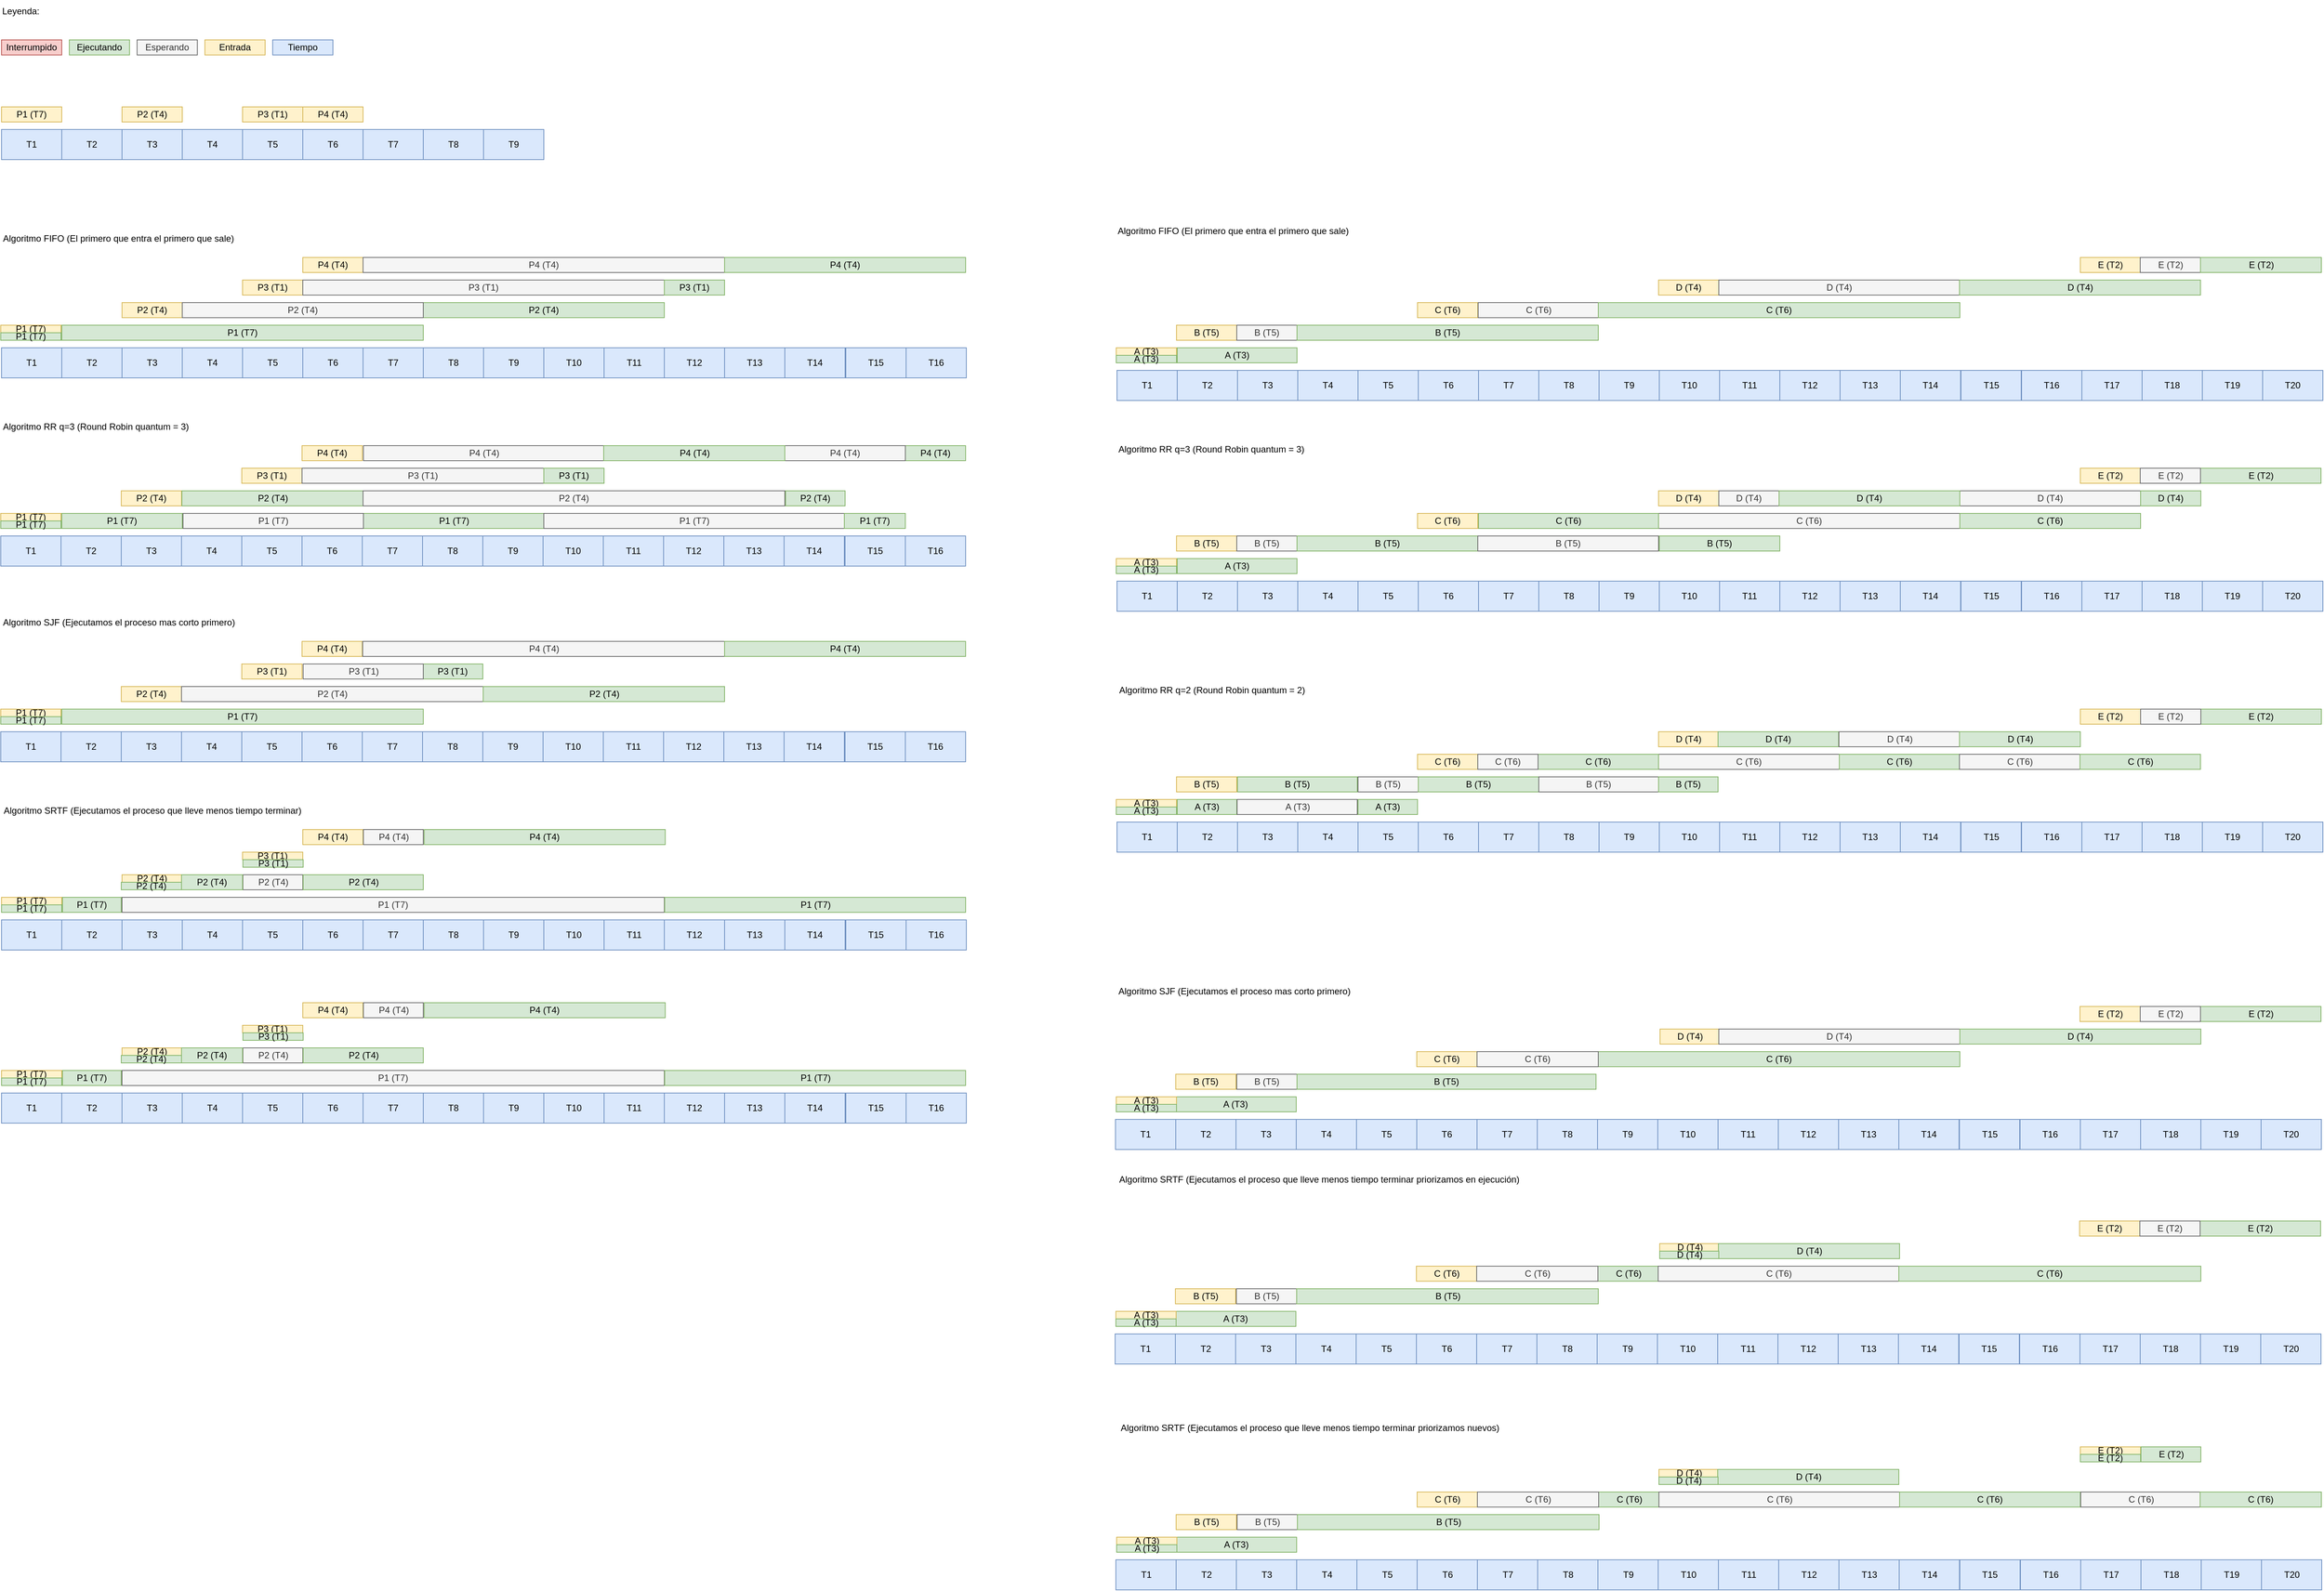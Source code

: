 <mxfile version="24.7.17">
  <diagram name="Ejercicio 1" id="BQdj46R5AcbaUAhyW1e1">
    <mxGraphModel dx="5324" dy="2207" grid="0" gridSize="10" guides="1" tooltips="1" connect="1" arrows="1" fold="1" page="1" pageScale="1" pageWidth="827" pageHeight="1169" math="0" shadow="0">
      <root>
        <mxCell id="0" />
        <mxCell id="1" parent="0" />
        <mxCell id="UK-q2pysJeKZqtUmhiG1-1" value="T1" style="rounded=0;whiteSpace=wrap;html=1;fillColor=#dae8fc;strokeColor=#6c8ebf;" vertex="1" parent="1">
          <mxGeometry x="40" y="550" width="80" height="40" as="geometry" />
        </mxCell>
        <mxCell id="UK-q2pysJeKZqtUmhiG1-6" value="T2" style="rounded=0;whiteSpace=wrap;html=1;fillColor=#dae8fc;strokeColor=#6c8ebf;" vertex="1" parent="1">
          <mxGeometry x="120" y="550" width="80" height="40" as="geometry" />
        </mxCell>
        <mxCell id="UK-q2pysJeKZqtUmhiG1-7" value="T3" style="rounded=0;whiteSpace=wrap;html=1;fillColor=#dae8fc;strokeColor=#6c8ebf;" vertex="1" parent="1">
          <mxGeometry x="200" y="550" width="80" height="40" as="geometry" />
        </mxCell>
        <mxCell id="UK-q2pysJeKZqtUmhiG1-8" value="T4" style="rounded=0;whiteSpace=wrap;html=1;fillColor=#dae8fc;strokeColor=#6c8ebf;" vertex="1" parent="1">
          <mxGeometry x="280" y="550" width="80" height="40" as="geometry" />
        </mxCell>
        <mxCell id="UK-q2pysJeKZqtUmhiG1-9" value="T5" style="rounded=0;whiteSpace=wrap;html=1;fillColor=#dae8fc;strokeColor=#6c8ebf;" vertex="1" parent="1">
          <mxGeometry x="360" y="550" width="80" height="40" as="geometry" />
        </mxCell>
        <mxCell id="UK-q2pysJeKZqtUmhiG1-10" value="T6" style="rounded=0;whiteSpace=wrap;html=1;fillColor=#dae8fc;strokeColor=#6c8ebf;" vertex="1" parent="1">
          <mxGeometry x="440" y="550" width="80" height="40" as="geometry" />
        </mxCell>
        <mxCell id="UK-q2pysJeKZqtUmhiG1-11" value="T7" style="rounded=0;whiteSpace=wrap;html=1;fillColor=#dae8fc;strokeColor=#6c8ebf;" vertex="1" parent="1">
          <mxGeometry x="520" y="550" width="80" height="40" as="geometry" />
        </mxCell>
        <mxCell id="UK-q2pysJeKZqtUmhiG1-12" value="T8" style="rounded=0;whiteSpace=wrap;html=1;fillColor=#dae8fc;strokeColor=#6c8ebf;" vertex="1" parent="1">
          <mxGeometry x="600" y="550" width="80" height="40" as="geometry" />
        </mxCell>
        <mxCell id="UK-q2pysJeKZqtUmhiG1-13" value="T9" style="rounded=0;whiteSpace=wrap;html=1;fillColor=#dae8fc;strokeColor=#6c8ebf;" vertex="1" parent="1">
          <mxGeometry x="680" y="550" width="80" height="40" as="geometry" />
        </mxCell>
        <mxCell id="UK-q2pysJeKZqtUmhiG1-14" value="P1 (T7)" style="rounded=0;whiteSpace=wrap;html=1;fillColor=#fff2cc;strokeColor=#d6b656;" vertex="1" parent="1">
          <mxGeometry x="40" y="520" width="80" height="20" as="geometry" />
        </mxCell>
        <mxCell id="UK-q2pysJeKZqtUmhiG1-15" value="P2 (T4)" style="rounded=0;whiteSpace=wrap;html=1;fillColor=#fff2cc;strokeColor=#d6b656;" vertex="1" parent="1">
          <mxGeometry x="200" y="520" width="80" height="20" as="geometry" />
        </mxCell>
        <mxCell id="UK-q2pysJeKZqtUmhiG1-16" value="P3 (T1)" style="rounded=0;whiteSpace=wrap;html=1;fillColor=#fff2cc;strokeColor=#d6b656;" vertex="1" parent="1">
          <mxGeometry x="360" y="520" width="80" height="20" as="geometry" />
        </mxCell>
        <mxCell id="UK-q2pysJeKZqtUmhiG1-17" value="P4 (T4)" style="rounded=0;whiteSpace=wrap;html=1;fillColor=#fff2cc;strokeColor=#d6b656;" vertex="1" parent="1">
          <mxGeometry x="440" y="520" width="80" height="20" as="geometry" />
        </mxCell>
        <mxCell id="UK-q2pysJeKZqtUmhiG1-18" value="T1" style="rounded=0;whiteSpace=wrap;html=1;fillColor=#dae8fc;strokeColor=#6c8ebf;" vertex="1" parent="1">
          <mxGeometry x="40" y="840" width="80" height="40" as="geometry" />
        </mxCell>
        <mxCell id="UK-q2pysJeKZqtUmhiG1-19" value="T2" style="rounded=0;whiteSpace=wrap;html=1;fillColor=#dae8fc;strokeColor=#6c8ebf;" vertex="1" parent="1">
          <mxGeometry x="120" y="840" width="80" height="40" as="geometry" />
        </mxCell>
        <mxCell id="UK-q2pysJeKZqtUmhiG1-20" value="T3" style="rounded=0;whiteSpace=wrap;html=1;fillColor=#dae8fc;strokeColor=#6c8ebf;" vertex="1" parent="1">
          <mxGeometry x="200" y="840" width="80" height="40" as="geometry" />
        </mxCell>
        <mxCell id="UK-q2pysJeKZqtUmhiG1-21" value="T4" style="rounded=0;whiteSpace=wrap;html=1;fillColor=#dae8fc;strokeColor=#6c8ebf;" vertex="1" parent="1">
          <mxGeometry x="280" y="840" width="80" height="40" as="geometry" />
        </mxCell>
        <mxCell id="UK-q2pysJeKZqtUmhiG1-22" value="T5" style="rounded=0;whiteSpace=wrap;html=1;fillColor=#dae8fc;strokeColor=#6c8ebf;" vertex="1" parent="1">
          <mxGeometry x="360" y="840" width="80" height="40" as="geometry" />
        </mxCell>
        <mxCell id="UK-q2pysJeKZqtUmhiG1-23" value="T6" style="rounded=0;whiteSpace=wrap;html=1;fillColor=#dae8fc;strokeColor=#6c8ebf;" vertex="1" parent="1">
          <mxGeometry x="440" y="840" width="80" height="40" as="geometry" />
        </mxCell>
        <mxCell id="UK-q2pysJeKZqtUmhiG1-24" value="T7" style="rounded=0;whiteSpace=wrap;html=1;fillColor=#dae8fc;strokeColor=#6c8ebf;" vertex="1" parent="1">
          <mxGeometry x="520" y="840" width="80" height="40" as="geometry" />
        </mxCell>
        <mxCell id="UK-q2pysJeKZqtUmhiG1-25" value="T8" style="rounded=0;whiteSpace=wrap;html=1;fillColor=#dae8fc;strokeColor=#6c8ebf;" vertex="1" parent="1">
          <mxGeometry x="600" y="840" width="80" height="40" as="geometry" />
        </mxCell>
        <mxCell id="UK-q2pysJeKZqtUmhiG1-26" value="T9" style="rounded=0;whiteSpace=wrap;html=1;fillColor=#dae8fc;strokeColor=#6c8ebf;" vertex="1" parent="1">
          <mxGeometry x="680" y="840" width="80" height="40" as="geometry" />
        </mxCell>
        <mxCell id="UK-q2pysJeKZqtUmhiG1-27" value="P1 (T7)" style="rounded=0;whiteSpace=wrap;html=1;fillColor=#d5e8d4;strokeColor=#82b366;" vertex="1" parent="1">
          <mxGeometry x="120" y="810" width="480" height="20" as="geometry" />
        </mxCell>
        <mxCell id="UK-q2pysJeKZqtUmhiG1-28" value="P2 (T4)" style="rounded=0;whiteSpace=wrap;html=1;fillColor=#fff2cc;strokeColor=#d6b656;" vertex="1" parent="1">
          <mxGeometry x="200" y="780" width="80" height="20" as="geometry" />
        </mxCell>
        <mxCell id="UK-q2pysJeKZqtUmhiG1-29" value="P3 (T1)" style="rounded=0;whiteSpace=wrap;html=1;fillColor=#fff2cc;strokeColor=#d6b656;" vertex="1" parent="1">
          <mxGeometry x="360" y="750" width="80" height="20" as="geometry" />
        </mxCell>
        <mxCell id="UK-q2pysJeKZqtUmhiG1-30" value="P4 (T4)" style="rounded=0;whiteSpace=wrap;html=1;fillColor=#fff2cc;strokeColor=#d6b656;" vertex="1" parent="1">
          <mxGeometry x="440" y="720" width="80" height="20" as="geometry" />
        </mxCell>
        <mxCell id="UK-q2pysJeKZqtUmhiG1-31" value="Interrumpido" style="rounded=0;whiteSpace=wrap;html=1;fillColor=#f8cecc;strokeColor=#b85450;" vertex="1" parent="1">
          <mxGeometry x="40" y="431" width="80" height="20" as="geometry" />
        </mxCell>
        <mxCell id="UK-q2pysJeKZqtUmhiG1-32" value="Leyenda:" style="text;html=1;align=left;verticalAlign=middle;whiteSpace=wrap;rounded=0;" vertex="1" parent="1">
          <mxGeometry x="39" y="378" width="60" height="30" as="geometry" />
        </mxCell>
        <mxCell id="UK-q2pysJeKZqtUmhiG1-33" value="Ejecutando" style="rounded=0;whiteSpace=wrap;html=1;fillColor=#d5e8d4;strokeColor=#82b366;" vertex="1" parent="1">
          <mxGeometry x="130" y="431" width="80" height="20" as="geometry" />
        </mxCell>
        <mxCell id="UK-q2pysJeKZqtUmhiG1-34" value="Esperando" style="rounded=0;whiteSpace=wrap;html=1;fillColor=#f5f5f5;strokeColor=#666666;fontColor=#333333;" vertex="1" parent="1">
          <mxGeometry x="220" y="431" width="80" height="20" as="geometry" />
        </mxCell>
        <mxCell id="UK-q2pysJeKZqtUmhiG1-35" value="Entrada" style="rounded=0;whiteSpace=wrap;html=1;fillColor=#fff2cc;strokeColor=#d6b656;" vertex="1" parent="1">
          <mxGeometry x="310" y="431" width="80" height="20" as="geometry" />
        </mxCell>
        <mxCell id="UK-q2pysJeKZqtUmhiG1-36" value="P1 (T7)" style="rounded=0;whiteSpace=wrap;html=1;fillColor=#fff2cc;strokeColor=#d6b656;" vertex="1" parent="1">
          <mxGeometry x="39" y="810" width="80" height="10" as="geometry" />
        </mxCell>
        <mxCell id="UK-q2pysJeKZqtUmhiG1-37" value="P2 (T4)" style="rounded=0;whiteSpace=wrap;html=1;fillColor=#d5e8d4;strokeColor=#82b366;" vertex="1" parent="1">
          <mxGeometry x="600" y="780" width="320" height="20" as="geometry" />
        </mxCell>
        <mxCell id="UK-q2pysJeKZqtUmhiG1-38" value="T10" style="rounded=0;whiteSpace=wrap;html=1;fillColor=#dae8fc;strokeColor=#6c8ebf;" vertex="1" parent="1">
          <mxGeometry x="760" y="840" width="80" height="40" as="geometry" />
        </mxCell>
        <mxCell id="UK-q2pysJeKZqtUmhiG1-39" value="T11" style="rounded=0;whiteSpace=wrap;html=1;fillColor=#dae8fc;strokeColor=#6c8ebf;" vertex="1" parent="1">
          <mxGeometry x="840" y="840" width="80" height="40" as="geometry" />
        </mxCell>
        <mxCell id="UK-q2pysJeKZqtUmhiG1-40" value="P2 (T4)" style="rounded=0;whiteSpace=wrap;html=1;fillColor=#f5f5f5;strokeColor=#666666;fontColor=#333333;" vertex="1" parent="1">
          <mxGeometry x="280" y="780" width="320" height="20" as="geometry" />
        </mxCell>
        <mxCell id="UK-q2pysJeKZqtUmhiG1-41" value="P4 (T4)" style="rounded=0;whiteSpace=wrap;html=1;fillColor=#f5f5f5;strokeColor=#666666;fontColor=#333333;" vertex="1" parent="1">
          <mxGeometry x="520" y="720" width="480" height="20" as="geometry" />
        </mxCell>
        <mxCell id="UK-q2pysJeKZqtUmhiG1-42" value="P3 (T1)" style="rounded=0;whiteSpace=wrap;html=1;fillColor=#f5f5f5;strokeColor=#666666;fontColor=#333333;" vertex="1" parent="1">
          <mxGeometry x="440" y="750" width="480" height="20" as="geometry" />
        </mxCell>
        <mxCell id="UK-q2pysJeKZqtUmhiG1-43" value="P3 (T1)" style="rounded=0;whiteSpace=wrap;html=1;fillColor=#d5e8d4;strokeColor=#82b366;" vertex="1" parent="1">
          <mxGeometry x="920" y="750" width="80" height="20" as="geometry" />
        </mxCell>
        <mxCell id="UK-q2pysJeKZqtUmhiG1-44" value="T12" style="rounded=0;whiteSpace=wrap;html=1;fillColor=#dae8fc;strokeColor=#6c8ebf;" vertex="1" parent="1">
          <mxGeometry x="920" y="840" width="80" height="40" as="geometry" />
        </mxCell>
        <mxCell id="UK-q2pysJeKZqtUmhiG1-45" value="P4 (T4)" style="rounded=0;whiteSpace=wrap;html=1;fillColor=#d5e8d4;strokeColor=#82b366;" vertex="1" parent="1">
          <mxGeometry x="1000" y="720" width="320" height="20" as="geometry" />
        </mxCell>
        <mxCell id="UK-q2pysJeKZqtUmhiG1-46" value="T13" style="rounded=0;whiteSpace=wrap;html=1;fillColor=#dae8fc;strokeColor=#6c8ebf;" vertex="1" parent="1">
          <mxGeometry x="1000" y="840" width="80" height="40" as="geometry" />
        </mxCell>
        <mxCell id="UK-q2pysJeKZqtUmhiG1-47" value="T14" style="rounded=0;whiteSpace=wrap;html=1;fillColor=#dae8fc;strokeColor=#6c8ebf;" vertex="1" parent="1">
          <mxGeometry x="1080" y="840" width="80" height="40" as="geometry" />
        </mxCell>
        <mxCell id="UK-q2pysJeKZqtUmhiG1-48" value="T15" style="rounded=0;whiteSpace=wrap;html=1;fillColor=#dae8fc;strokeColor=#6c8ebf;" vertex="1" parent="1">
          <mxGeometry x="1161" y="840" width="80" height="40" as="geometry" />
        </mxCell>
        <mxCell id="UK-q2pysJeKZqtUmhiG1-49" value="T16" style="rounded=0;whiteSpace=wrap;html=1;fillColor=#dae8fc;strokeColor=#6c8ebf;" vertex="1" parent="1">
          <mxGeometry x="1241" y="840" width="80" height="40" as="geometry" />
        </mxCell>
        <mxCell id="UK-q2pysJeKZqtUmhiG1-50" value="T1" style="rounded=0;whiteSpace=wrap;html=1;fillColor=#dae8fc;strokeColor=#6c8ebf;" vertex="1" parent="1">
          <mxGeometry x="39" y="1090" width="80" height="40" as="geometry" />
        </mxCell>
        <mxCell id="UK-q2pysJeKZqtUmhiG1-51" value="T2" style="rounded=0;whiteSpace=wrap;html=1;fillColor=#dae8fc;strokeColor=#6c8ebf;" vertex="1" parent="1">
          <mxGeometry x="119" y="1090" width="80" height="40" as="geometry" />
        </mxCell>
        <mxCell id="UK-q2pysJeKZqtUmhiG1-52" value="T3" style="rounded=0;whiteSpace=wrap;html=1;fillColor=#dae8fc;strokeColor=#6c8ebf;" vertex="1" parent="1">
          <mxGeometry x="199" y="1090" width="80" height="40" as="geometry" />
        </mxCell>
        <mxCell id="UK-q2pysJeKZqtUmhiG1-53" value="T4" style="rounded=0;whiteSpace=wrap;html=1;fillColor=#dae8fc;strokeColor=#6c8ebf;" vertex="1" parent="1">
          <mxGeometry x="279" y="1090" width="80" height="40" as="geometry" />
        </mxCell>
        <mxCell id="UK-q2pysJeKZqtUmhiG1-54" value="T5" style="rounded=0;whiteSpace=wrap;html=1;fillColor=#dae8fc;strokeColor=#6c8ebf;" vertex="1" parent="1">
          <mxGeometry x="359" y="1090" width="80" height="40" as="geometry" />
        </mxCell>
        <mxCell id="UK-q2pysJeKZqtUmhiG1-55" value="T6" style="rounded=0;whiteSpace=wrap;html=1;fillColor=#dae8fc;strokeColor=#6c8ebf;" vertex="1" parent="1">
          <mxGeometry x="439" y="1090" width="80" height="40" as="geometry" />
        </mxCell>
        <mxCell id="UK-q2pysJeKZqtUmhiG1-56" value="T7" style="rounded=0;whiteSpace=wrap;html=1;fillColor=#dae8fc;strokeColor=#6c8ebf;" vertex="1" parent="1">
          <mxGeometry x="519" y="1090" width="80" height="40" as="geometry" />
        </mxCell>
        <mxCell id="UK-q2pysJeKZqtUmhiG1-57" value="T8" style="rounded=0;whiteSpace=wrap;html=1;fillColor=#dae8fc;strokeColor=#6c8ebf;" vertex="1" parent="1">
          <mxGeometry x="599" y="1090" width="80" height="40" as="geometry" />
        </mxCell>
        <mxCell id="UK-q2pysJeKZqtUmhiG1-58" value="T9" style="rounded=0;whiteSpace=wrap;html=1;fillColor=#dae8fc;strokeColor=#6c8ebf;" vertex="1" parent="1">
          <mxGeometry x="679" y="1090" width="80" height="40" as="geometry" />
        </mxCell>
        <mxCell id="UK-q2pysJeKZqtUmhiG1-59" value="P1 (T7)" style="rounded=0;whiteSpace=wrap;html=1;fillColor=#d5e8d4;strokeColor=#82b366;" vertex="1" parent="1">
          <mxGeometry x="120" y="1060" width="160" height="20" as="geometry" />
        </mxCell>
        <mxCell id="UK-q2pysJeKZqtUmhiG1-60" value="P2 (T4)" style="rounded=0;whiteSpace=wrap;html=1;fillColor=#fff2cc;strokeColor=#d6b656;" vertex="1" parent="1">
          <mxGeometry x="199" y="1030" width="80" height="20" as="geometry" />
        </mxCell>
        <mxCell id="UK-q2pysJeKZqtUmhiG1-61" value="P3 (T1)" style="rounded=0;whiteSpace=wrap;html=1;fillColor=#fff2cc;strokeColor=#d6b656;" vertex="1" parent="1">
          <mxGeometry x="359" y="1000" width="80" height="20" as="geometry" />
        </mxCell>
        <mxCell id="UK-q2pysJeKZqtUmhiG1-62" value="P4 (T4)" style="rounded=0;whiteSpace=wrap;html=1;fillColor=#fff2cc;strokeColor=#d6b656;" vertex="1" parent="1">
          <mxGeometry x="439" y="970" width="80" height="20" as="geometry" />
        </mxCell>
        <mxCell id="UK-q2pysJeKZqtUmhiG1-63" value="P1 (T7)" style="rounded=0;whiteSpace=wrap;html=1;fillColor=#fff2cc;strokeColor=#d6b656;" vertex="1" parent="1">
          <mxGeometry x="39" y="1060" width="80" height="10" as="geometry" />
        </mxCell>
        <mxCell id="UK-q2pysJeKZqtUmhiG1-65" value="T10" style="rounded=0;whiteSpace=wrap;html=1;fillColor=#dae8fc;strokeColor=#6c8ebf;" vertex="1" parent="1">
          <mxGeometry x="759" y="1090" width="80" height="40" as="geometry" />
        </mxCell>
        <mxCell id="UK-q2pysJeKZqtUmhiG1-66" value="T11" style="rounded=0;whiteSpace=wrap;html=1;fillColor=#dae8fc;strokeColor=#6c8ebf;" vertex="1" parent="1">
          <mxGeometry x="839" y="1090" width="80" height="40" as="geometry" />
        </mxCell>
        <mxCell id="UK-q2pysJeKZqtUmhiG1-67" value="P2 (T4)" style="rounded=0;whiteSpace=wrap;html=1;fillColor=#d5e8d4;strokeColor=#82b366;" vertex="1" parent="1">
          <mxGeometry x="279.5" y="1030" width="241" height="20" as="geometry" />
        </mxCell>
        <mxCell id="UK-q2pysJeKZqtUmhiG1-68" value="P4 (T4)" style="rounded=0;whiteSpace=wrap;html=1;fillColor=#f5f5f5;strokeColor=#666666;fontColor=#333333;" vertex="1" parent="1">
          <mxGeometry x="520.5" y="970" width="319.5" height="20" as="geometry" />
        </mxCell>
        <mxCell id="UK-q2pysJeKZqtUmhiG1-69" value="P3 (T1)" style="rounded=0;whiteSpace=wrap;html=1;fillColor=#f5f5f5;strokeColor=#666666;fontColor=#333333;" vertex="1" parent="1">
          <mxGeometry x="439" y="1000" width="321" height="20" as="geometry" />
        </mxCell>
        <mxCell id="UK-q2pysJeKZqtUmhiG1-70" value="P3 (T1)" style="rounded=0;whiteSpace=wrap;html=1;fillColor=#d5e8d4;strokeColor=#82b366;" vertex="1" parent="1">
          <mxGeometry x="760" y="1000" width="80" height="20" as="geometry" />
        </mxCell>
        <mxCell id="UK-q2pysJeKZqtUmhiG1-71" value="T12" style="rounded=0;whiteSpace=wrap;html=1;fillColor=#dae8fc;strokeColor=#6c8ebf;" vertex="1" parent="1">
          <mxGeometry x="919" y="1090" width="80" height="40" as="geometry" />
        </mxCell>
        <mxCell id="UK-q2pysJeKZqtUmhiG1-72" value="P4 (T4)" style="rounded=0;whiteSpace=wrap;html=1;fillColor=#d5e8d4;strokeColor=#82b366;" vertex="1" parent="1">
          <mxGeometry x="1240" y="970" width="80" height="20" as="geometry" />
        </mxCell>
        <mxCell id="UK-q2pysJeKZqtUmhiG1-73" value="T13" style="rounded=0;whiteSpace=wrap;html=1;fillColor=#dae8fc;strokeColor=#6c8ebf;" vertex="1" parent="1">
          <mxGeometry x="999" y="1090" width="80" height="40" as="geometry" />
        </mxCell>
        <mxCell id="UK-q2pysJeKZqtUmhiG1-74" value="T14" style="rounded=0;whiteSpace=wrap;html=1;fillColor=#dae8fc;strokeColor=#6c8ebf;" vertex="1" parent="1">
          <mxGeometry x="1079" y="1090" width="80" height="40" as="geometry" />
        </mxCell>
        <mxCell id="UK-q2pysJeKZqtUmhiG1-75" value="T15" style="rounded=0;whiteSpace=wrap;html=1;fillColor=#dae8fc;strokeColor=#6c8ebf;" vertex="1" parent="1">
          <mxGeometry x="1160" y="1090" width="80" height="40" as="geometry" />
        </mxCell>
        <mxCell id="UK-q2pysJeKZqtUmhiG1-76" value="T16" style="rounded=0;whiteSpace=wrap;html=1;fillColor=#dae8fc;strokeColor=#6c8ebf;" vertex="1" parent="1">
          <mxGeometry x="1240" y="1090" width="80" height="40" as="geometry" />
        </mxCell>
        <mxCell id="UK-q2pysJeKZqtUmhiG1-78" value="P2 (T4)" style="rounded=0;whiteSpace=wrap;html=1;fillColor=#f5f5f5;strokeColor=#666666;fontColor=#333333;" vertex="1" parent="1">
          <mxGeometry x="520" y="1030" width="560" height="20" as="geometry" />
        </mxCell>
        <mxCell id="UK-q2pysJeKZqtUmhiG1-81" value="P2 (T4)" style="rounded=0;whiteSpace=wrap;html=1;fillColor=#d5e8d4;strokeColor=#82b366;" vertex="1" parent="1">
          <mxGeometry x="1081" y="1030" width="79" height="20" as="geometry" />
        </mxCell>
        <mxCell id="UK-q2pysJeKZqtUmhiG1-82" value="P4 (T4)" style="rounded=0;whiteSpace=wrap;html=1;fillColor=#f5f5f5;strokeColor=#666666;fontColor=#333333;" vertex="1" parent="1">
          <mxGeometry x="1080" y="970" width="160" height="20" as="geometry" />
        </mxCell>
        <mxCell id="UK-q2pysJeKZqtUmhiG1-83" value="P4 (T4)" style="rounded=0;whiteSpace=wrap;html=1;fillColor=#d5e8d4;strokeColor=#82b366;" vertex="1" parent="1">
          <mxGeometry x="839.5" y="970" width="240.5" height="20" as="geometry" />
        </mxCell>
        <mxCell id="UK-q2pysJeKZqtUmhiG1-87" value="Algoritmo FIFO (El primero que entra el primero que sale)" style="text;html=1;align=left;verticalAlign=middle;whiteSpace=wrap;rounded=0;" vertex="1" parent="1">
          <mxGeometry x="40" y="680" width="320" height="30" as="geometry" />
        </mxCell>
        <mxCell id="UK-q2pysJeKZqtUmhiG1-88" value="Algoritmo RR q=3 (Round Robin quantum = 3)" style="text;html=1;align=left;verticalAlign=middle;whiteSpace=wrap;rounded=0;" vertex="1" parent="1">
          <mxGeometry x="40" y="930" width="290" height="30" as="geometry" />
        </mxCell>
        <mxCell id="UK-q2pysJeKZqtUmhiG1-89" value="T1" style="rounded=0;whiteSpace=wrap;html=1;fillColor=#dae8fc;strokeColor=#6c8ebf;" vertex="1" parent="1">
          <mxGeometry x="39" y="1350" width="80" height="40" as="geometry" />
        </mxCell>
        <mxCell id="UK-q2pysJeKZqtUmhiG1-90" value="T2" style="rounded=0;whiteSpace=wrap;html=1;fillColor=#dae8fc;strokeColor=#6c8ebf;" vertex="1" parent="1">
          <mxGeometry x="119" y="1350" width="80" height="40" as="geometry" />
        </mxCell>
        <mxCell id="UK-q2pysJeKZqtUmhiG1-91" value="T3" style="rounded=0;whiteSpace=wrap;html=1;fillColor=#dae8fc;strokeColor=#6c8ebf;" vertex="1" parent="1">
          <mxGeometry x="199" y="1350" width="80" height="40" as="geometry" />
        </mxCell>
        <mxCell id="UK-q2pysJeKZqtUmhiG1-92" value="T4" style="rounded=0;whiteSpace=wrap;html=1;fillColor=#dae8fc;strokeColor=#6c8ebf;" vertex="1" parent="1">
          <mxGeometry x="279" y="1350" width="80" height="40" as="geometry" />
        </mxCell>
        <mxCell id="UK-q2pysJeKZqtUmhiG1-93" value="T5" style="rounded=0;whiteSpace=wrap;html=1;fillColor=#dae8fc;strokeColor=#6c8ebf;" vertex="1" parent="1">
          <mxGeometry x="359" y="1350" width="80" height="40" as="geometry" />
        </mxCell>
        <mxCell id="UK-q2pysJeKZqtUmhiG1-94" value="T6" style="rounded=0;whiteSpace=wrap;html=1;fillColor=#dae8fc;strokeColor=#6c8ebf;" vertex="1" parent="1">
          <mxGeometry x="439" y="1350" width="80" height="40" as="geometry" />
        </mxCell>
        <mxCell id="UK-q2pysJeKZqtUmhiG1-95" value="T7" style="rounded=0;whiteSpace=wrap;html=1;fillColor=#dae8fc;strokeColor=#6c8ebf;" vertex="1" parent="1">
          <mxGeometry x="519" y="1350" width="80" height="40" as="geometry" />
        </mxCell>
        <mxCell id="UK-q2pysJeKZqtUmhiG1-96" value="T8" style="rounded=0;whiteSpace=wrap;html=1;fillColor=#dae8fc;strokeColor=#6c8ebf;" vertex="1" parent="1">
          <mxGeometry x="599" y="1350" width="80" height="40" as="geometry" />
        </mxCell>
        <mxCell id="UK-q2pysJeKZqtUmhiG1-97" value="T9" style="rounded=0;whiteSpace=wrap;html=1;fillColor=#dae8fc;strokeColor=#6c8ebf;" vertex="1" parent="1">
          <mxGeometry x="679" y="1350" width="80" height="40" as="geometry" />
        </mxCell>
        <mxCell id="UK-q2pysJeKZqtUmhiG1-98" value="P1 (T7)" style="rounded=0;whiteSpace=wrap;html=1;fillColor=#d5e8d4;strokeColor=#82b366;" vertex="1" parent="1">
          <mxGeometry x="120" y="1320" width="480" height="20" as="geometry" />
        </mxCell>
        <mxCell id="UK-q2pysJeKZqtUmhiG1-99" value="P2 (T4)" style="rounded=0;whiteSpace=wrap;html=1;fillColor=#fff2cc;strokeColor=#d6b656;" vertex="1" parent="1">
          <mxGeometry x="199" y="1290" width="80" height="20" as="geometry" />
        </mxCell>
        <mxCell id="UK-q2pysJeKZqtUmhiG1-100" value="P3 (T1)" style="rounded=0;whiteSpace=wrap;html=1;fillColor=#fff2cc;strokeColor=#d6b656;" vertex="1" parent="1">
          <mxGeometry x="359" y="1260" width="80" height="20" as="geometry" />
        </mxCell>
        <mxCell id="UK-q2pysJeKZqtUmhiG1-101" value="P4 (T4)" style="rounded=0;whiteSpace=wrap;html=1;fillColor=#fff2cc;strokeColor=#d6b656;" vertex="1" parent="1">
          <mxGeometry x="439" y="1230" width="80" height="20" as="geometry" />
        </mxCell>
        <mxCell id="UK-q2pysJeKZqtUmhiG1-102" value="P1 (T7)" style="rounded=0;whiteSpace=wrap;html=1;fillColor=#fff2cc;strokeColor=#d6b656;" vertex="1" parent="1">
          <mxGeometry x="39" y="1320" width="80" height="10" as="geometry" />
        </mxCell>
        <mxCell id="UK-q2pysJeKZqtUmhiG1-103" value="T10" style="rounded=0;whiteSpace=wrap;html=1;fillColor=#dae8fc;strokeColor=#6c8ebf;" vertex="1" parent="1">
          <mxGeometry x="759" y="1350" width="80" height="40" as="geometry" />
        </mxCell>
        <mxCell id="UK-q2pysJeKZqtUmhiG1-104" value="T11" style="rounded=0;whiteSpace=wrap;html=1;fillColor=#dae8fc;strokeColor=#6c8ebf;" vertex="1" parent="1">
          <mxGeometry x="839" y="1350" width="80" height="40" as="geometry" />
        </mxCell>
        <mxCell id="UK-q2pysJeKZqtUmhiG1-106" value="P4 (T4)" style="rounded=0;whiteSpace=wrap;html=1;fillColor=#f5f5f5;strokeColor=#666666;fontColor=#333333;" vertex="1" parent="1">
          <mxGeometry x="519.5" y="1230" width="480.5" height="20" as="geometry" />
        </mxCell>
        <mxCell id="UK-q2pysJeKZqtUmhiG1-108" value="P3 (T1)" style="rounded=0;whiteSpace=wrap;html=1;fillColor=#d5e8d4;strokeColor=#82b366;" vertex="1" parent="1">
          <mxGeometry x="599" y="1260" width="80" height="20" as="geometry" />
        </mxCell>
        <mxCell id="UK-q2pysJeKZqtUmhiG1-109" value="T12" style="rounded=0;whiteSpace=wrap;html=1;fillColor=#dae8fc;strokeColor=#6c8ebf;" vertex="1" parent="1">
          <mxGeometry x="919" y="1350" width="80" height="40" as="geometry" />
        </mxCell>
        <mxCell id="UK-q2pysJeKZqtUmhiG1-111" value="T13" style="rounded=0;whiteSpace=wrap;html=1;fillColor=#dae8fc;strokeColor=#6c8ebf;" vertex="1" parent="1">
          <mxGeometry x="999" y="1350" width="80" height="40" as="geometry" />
        </mxCell>
        <mxCell id="UK-q2pysJeKZqtUmhiG1-112" value="T14" style="rounded=0;whiteSpace=wrap;html=1;fillColor=#dae8fc;strokeColor=#6c8ebf;" vertex="1" parent="1">
          <mxGeometry x="1079" y="1350" width="80" height="40" as="geometry" />
        </mxCell>
        <mxCell id="UK-q2pysJeKZqtUmhiG1-113" value="T15" style="rounded=0;whiteSpace=wrap;html=1;fillColor=#dae8fc;strokeColor=#6c8ebf;" vertex="1" parent="1">
          <mxGeometry x="1160" y="1350" width="80" height="40" as="geometry" />
        </mxCell>
        <mxCell id="UK-q2pysJeKZqtUmhiG1-114" value="T16" style="rounded=0;whiteSpace=wrap;html=1;fillColor=#dae8fc;strokeColor=#6c8ebf;" vertex="1" parent="1">
          <mxGeometry x="1240" y="1350" width="80" height="40" as="geometry" />
        </mxCell>
        <mxCell id="UK-q2pysJeKZqtUmhiG1-116" value="P2 (T4)" style="rounded=0;whiteSpace=wrap;html=1;fillColor=#f5f5f5;strokeColor=#666666;fontColor=#333333;" vertex="1" parent="1">
          <mxGeometry x="279" y="1290" width="401" height="20" as="geometry" />
        </mxCell>
        <mxCell id="UK-q2pysJeKZqtUmhiG1-123" value="Algoritmo SJF (Ejecutamos el proceso mas corto primero)" style="text;html=1;align=left;verticalAlign=middle;whiteSpace=wrap;rounded=0;" vertex="1" parent="1">
          <mxGeometry x="40" y="1190" width="320" height="30" as="geometry" />
        </mxCell>
        <mxCell id="UK-q2pysJeKZqtUmhiG1-160" value="P1 (T7)" style="rounded=0;whiteSpace=wrap;html=1;fillColor=#d5e8d4;strokeColor=#82b366;" vertex="1" parent="1">
          <mxGeometry x="39" y="1330" width="80" height="10" as="geometry" />
        </mxCell>
        <mxCell id="UK-q2pysJeKZqtUmhiG1-164" value="P1 (T7)" style="rounded=0;whiteSpace=wrap;html=1;fillColor=#d5e8d4;strokeColor=#82b366;" vertex="1" parent="1">
          <mxGeometry x="39" y="820" width="80" height="10" as="geometry" />
        </mxCell>
        <mxCell id="UK-q2pysJeKZqtUmhiG1-165" value="P1 (T7)" style="rounded=0;whiteSpace=wrap;html=1;fillColor=#d5e8d4;strokeColor=#82b366;" vertex="1" parent="1">
          <mxGeometry x="39" y="1070" width="80" height="10" as="geometry" />
        </mxCell>
        <mxCell id="UK-q2pysJeKZqtUmhiG1-168" value="P3 (T1)" style="rounded=0;whiteSpace=wrap;html=1;fillColor=#f5f5f5;strokeColor=#666666;fontColor=#333333;" vertex="1" parent="1">
          <mxGeometry x="440.5" y="1260" width="159.5" height="20" as="geometry" />
        </mxCell>
        <mxCell id="UK-q2pysJeKZqtUmhiG1-169" value="P2 (T4)" style="rounded=0;whiteSpace=wrap;html=1;fillColor=#d5e8d4;strokeColor=#82b366;" vertex="1" parent="1">
          <mxGeometry x="679.5" y="1290" width="320.5" height="20" as="geometry" />
        </mxCell>
        <mxCell id="UK-q2pysJeKZqtUmhiG1-170" value="P4 (T4)" style="rounded=0;whiteSpace=wrap;html=1;fillColor=#d5e8d4;strokeColor=#82b366;" vertex="1" parent="1">
          <mxGeometry x="1000" y="1230" width="320" height="20" as="geometry" />
        </mxCell>
        <mxCell id="UK-q2pysJeKZqtUmhiG1-172" value="T1" style="rounded=0;whiteSpace=wrap;html=1;fillColor=#dae8fc;strokeColor=#6c8ebf;" vertex="1" parent="1">
          <mxGeometry x="40" y="1600" width="80" height="40" as="geometry" />
        </mxCell>
        <mxCell id="UK-q2pysJeKZqtUmhiG1-173" value="T2" style="rounded=0;whiteSpace=wrap;html=1;fillColor=#dae8fc;strokeColor=#6c8ebf;" vertex="1" parent="1">
          <mxGeometry x="120" y="1600" width="80" height="40" as="geometry" />
        </mxCell>
        <mxCell id="UK-q2pysJeKZqtUmhiG1-174" value="T3" style="rounded=0;whiteSpace=wrap;html=1;fillColor=#dae8fc;strokeColor=#6c8ebf;" vertex="1" parent="1">
          <mxGeometry x="200" y="1600" width="80" height="40" as="geometry" />
        </mxCell>
        <mxCell id="UK-q2pysJeKZqtUmhiG1-175" value="T4" style="rounded=0;whiteSpace=wrap;html=1;fillColor=#dae8fc;strokeColor=#6c8ebf;" vertex="1" parent="1">
          <mxGeometry x="280" y="1600" width="80" height="40" as="geometry" />
        </mxCell>
        <mxCell id="UK-q2pysJeKZqtUmhiG1-176" value="T5" style="rounded=0;whiteSpace=wrap;html=1;fillColor=#dae8fc;strokeColor=#6c8ebf;" vertex="1" parent="1">
          <mxGeometry x="360" y="1600" width="80" height="40" as="geometry" />
        </mxCell>
        <mxCell id="UK-q2pysJeKZqtUmhiG1-177" value="T6" style="rounded=0;whiteSpace=wrap;html=1;fillColor=#dae8fc;strokeColor=#6c8ebf;" vertex="1" parent="1">
          <mxGeometry x="440" y="1600" width="80" height="40" as="geometry" />
        </mxCell>
        <mxCell id="UK-q2pysJeKZqtUmhiG1-178" value="T7" style="rounded=0;whiteSpace=wrap;html=1;fillColor=#dae8fc;strokeColor=#6c8ebf;" vertex="1" parent="1">
          <mxGeometry x="520" y="1600" width="80" height="40" as="geometry" />
        </mxCell>
        <mxCell id="UK-q2pysJeKZqtUmhiG1-179" value="T8" style="rounded=0;whiteSpace=wrap;html=1;fillColor=#dae8fc;strokeColor=#6c8ebf;" vertex="1" parent="1">
          <mxGeometry x="600" y="1600" width="80" height="40" as="geometry" />
        </mxCell>
        <mxCell id="UK-q2pysJeKZqtUmhiG1-180" value="T9" style="rounded=0;whiteSpace=wrap;html=1;fillColor=#dae8fc;strokeColor=#6c8ebf;" vertex="1" parent="1">
          <mxGeometry x="680" y="1600" width="80" height="40" as="geometry" />
        </mxCell>
        <mxCell id="UK-q2pysJeKZqtUmhiG1-181" value="P1 (T7)" style="rounded=0;whiteSpace=wrap;html=1;fillColor=#d5e8d4;strokeColor=#82b366;" vertex="1" parent="1">
          <mxGeometry x="121" y="1570" width="78" height="20" as="geometry" />
        </mxCell>
        <mxCell id="UK-q2pysJeKZqtUmhiG1-182" value="P2 (T4)" style="rounded=0;whiteSpace=wrap;html=1;fillColor=#fff2cc;strokeColor=#d6b656;" vertex="1" parent="1">
          <mxGeometry x="200" y="1540" width="80" height="10" as="geometry" />
        </mxCell>
        <mxCell id="UK-q2pysJeKZqtUmhiG1-183" value="P3 (T1)" style="rounded=0;whiteSpace=wrap;html=1;fillColor=#fff2cc;strokeColor=#d6b656;" vertex="1" parent="1">
          <mxGeometry x="360" y="1510" width="80" height="10" as="geometry" />
        </mxCell>
        <mxCell id="UK-q2pysJeKZqtUmhiG1-184" value="P4 (T4)" style="rounded=0;whiteSpace=wrap;html=1;fillColor=#fff2cc;strokeColor=#d6b656;" vertex="1" parent="1">
          <mxGeometry x="440" y="1480" width="80" height="20" as="geometry" />
        </mxCell>
        <mxCell id="UK-q2pysJeKZqtUmhiG1-185" value="P1 (T7)" style="rounded=0;whiteSpace=wrap;html=1;fillColor=#fff2cc;strokeColor=#d6b656;" vertex="1" parent="1">
          <mxGeometry x="40" y="1570" width="80" height="10" as="geometry" />
        </mxCell>
        <mxCell id="UK-q2pysJeKZqtUmhiG1-186" value="T10" style="rounded=0;whiteSpace=wrap;html=1;fillColor=#dae8fc;strokeColor=#6c8ebf;" vertex="1" parent="1">
          <mxGeometry x="760" y="1600" width="80" height="40" as="geometry" />
        </mxCell>
        <mxCell id="UK-q2pysJeKZqtUmhiG1-187" value="T11" style="rounded=0;whiteSpace=wrap;html=1;fillColor=#dae8fc;strokeColor=#6c8ebf;" vertex="1" parent="1">
          <mxGeometry x="840" y="1600" width="80" height="40" as="geometry" />
        </mxCell>
        <mxCell id="UK-q2pysJeKZqtUmhiG1-188" value="P4 (T4)" style="rounded=0;whiteSpace=wrap;html=1;fillColor=#f5f5f5;strokeColor=#666666;fontColor=#333333;" vertex="1" parent="1">
          <mxGeometry x="520.5" y="1480" width="79.5" height="20" as="geometry" />
        </mxCell>
        <mxCell id="UK-q2pysJeKZqtUmhiG1-189" value="P3 (T1)" style="rounded=0;whiteSpace=wrap;html=1;fillColor=#d5e8d4;strokeColor=#82b366;" vertex="1" parent="1">
          <mxGeometry x="360.5" y="1520" width="80" height="10" as="geometry" />
        </mxCell>
        <mxCell id="UK-q2pysJeKZqtUmhiG1-190" value="T12" style="rounded=0;whiteSpace=wrap;html=1;fillColor=#dae8fc;strokeColor=#6c8ebf;" vertex="1" parent="1">
          <mxGeometry x="920" y="1600" width="80" height="40" as="geometry" />
        </mxCell>
        <mxCell id="UK-q2pysJeKZqtUmhiG1-191" value="T13" style="rounded=0;whiteSpace=wrap;html=1;fillColor=#dae8fc;strokeColor=#6c8ebf;" vertex="1" parent="1">
          <mxGeometry x="1000" y="1600" width="80" height="40" as="geometry" />
        </mxCell>
        <mxCell id="UK-q2pysJeKZqtUmhiG1-192" value="T14" style="rounded=0;whiteSpace=wrap;html=1;fillColor=#dae8fc;strokeColor=#6c8ebf;" vertex="1" parent="1">
          <mxGeometry x="1080" y="1600" width="80" height="40" as="geometry" />
        </mxCell>
        <mxCell id="UK-q2pysJeKZqtUmhiG1-193" value="T15" style="rounded=0;whiteSpace=wrap;html=1;fillColor=#dae8fc;strokeColor=#6c8ebf;" vertex="1" parent="1">
          <mxGeometry x="1161" y="1600" width="80" height="40" as="geometry" />
        </mxCell>
        <mxCell id="UK-q2pysJeKZqtUmhiG1-194" value="T16" style="rounded=0;whiteSpace=wrap;html=1;fillColor=#dae8fc;strokeColor=#6c8ebf;" vertex="1" parent="1">
          <mxGeometry x="1241" y="1600" width="80" height="40" as="geometry" />
        </mxCell>
        <mxCell id="UK-q2pysJeKZqtUmhiG1-195" value="P2 (T4)" style="rounded=0;whiteSpace=wrap;html=1;fillColor=#f5f5f5;strokeColor=#666666;fontColor=#333333;" vertex="1" parent="1">
          <mxGeometry x="360.5" y="1540" width="79.5" height="20" as="geometry" />
        </mxCell>
        <mxCell id="UK-q2pysJeKZqtUmhiG1-196" value="Algoritmo SRTF (Ejecutamos el proceso que lleve menos tiempo terminar)" style="text;html=1;align=left;verticalAlign=middle;whiteSpace=wrap;rounded=0;" vertex="1" parent="1">
          <mxGeometry x="41" y="1440" width="399" height="30" as="geometry" />
        </mxCell>
        <mxCell id="UK-q2pysJeKZqtUmhiG1-197" value="P1 (T7)" style="rounded=0;whiteSpace=wrap;html=1;fillColor=#d5e8d4;strokeColor=#82b366;" vertex="1" parent="1">
          <mxGeometry x="40" y="1580" width="80" height="10" as="geometry" />
        </mxCell>
        <mxCell id="UK-q2pysJeKZqtUmhiG1-199" value="P2 (T4)" style="rounded=0;whiteSpace=wrap;html=1;fillColor=#d5e8d4;strokeColor=#82b366;" vertex="1" parent="1">
          <mxGeometry x="440.5" y="1540" width="159.5" height="20" as="geometry" />
        </mxCell>
        <mxCell id="UK-q2pysJeKZqtUmhiG1-200" value="P4 (T4)" style="rounded=0;whiteSpace=wrap;html=1;fillColor=#d5e8d4;strokeColor=#82b366;" vertex="1" parent="1">
          <mxGeometry x="601.25" y="1480" width="320" height="20" as="geometry" />
        </mxCell>
        <mxCell id="UK-q2pysJeKZqtUmhiG1-203" value="P1 (T7)" style="rounded=0;whiteSpace=wrap;html=1;fillColor=#f5f5f5;strokeColor=#666666;fontColor=#333333;" vertex="1" parent="1">
          <mxGeometry x="200" y="1570" width="720" height="20" as="geometry" />
        </mxCell>
        <mxCell id="UK-q2pysJeKZqtUmhiG1-204" value="P1 (T7)" style="rounded=0;whiteSpace=wrap;html=1;fillColor=#d5e8d4;strokeColor=#82b366;" vertex="1" parent="1">
          <mxGeometry x="920.5" y="1570" width="399.5" height="20" as="geometry" />
        </mxCell>
        <mxCell id="UK-q2pysJeKZqtUmhiG1-205" value="P2 (T4)" style="rounded=0;whiteSpace=wrap;html=1;fillColor=#d5e8d4;strokeColor=#82b366;" vertex="1" parent="1">
          <mxGeometry x="279" y="1540" width="81" height="20" as="geometry" />
        </mxCell>
        <mxCell id="UK-q2pysJeKZqtUmhiG1-206" value="P2 (T4)" style="rounded=0;whiteSpace=wrap;html=1;fillColor=#d5e8d4;strokeColor=#82b366;" vertex="1" parent="1">
          <mxGeometry x="199" y="1550" width="80" height="10" as="geometry" />
        </mxCell>
        <mxCell id="UK-q2pysJeKZqtUmhiG1-207" value="T1" style="rounded=0;whiteSpace=wrap;html=1;fillColor=#dae8fc;strokeColor=#6c8ebf;" vertex="1" parent="1">
          <mxGeometry x="40" y="1830" width="80" height="40" as="geometry" />
        </mxCell>
        <mxCell id="UK-q2pysJeKZqtUmhiG1-208" value="T2" style="rounded=0;whiteSpace=wrap;html=1;fillColor=#dae8fc;strokeColor=#6c8ebf;" vertex="1" parent="1">
          <mxGeometry x="120" y="1830" width="80" height="40" as="geometry" />
        </mxCell>
        <mxCell id="UK-q2pysJeKZqtUmhiG1-209" value="T3" style="rounded=0;whiteSpace=wrap;html=1;fillColor=#dae8fc;strokeColor=#6c8ebf;" vertex="1" parent="1">
          <mxGeometry x="200" y="1830" width="80" height="40" as="geometry" />
        </mxCell>
        <mxCell id="UK-q2pysJeKZqtUmhiG1-210" value="T4" style="rounded=0;whiteSpace=wrap;html=1;fillColor=#dae8fc;strokeColor=#6c8ebf;" vertex="1" parent="1">
          <mxGeometry x="280" y="1830" width="80" height="40" as="geometry" />
        </mxCell>
        <mxCell id="UK-q2pysJeKZqtUmhiG1-211" value="T5" style="rounded=0;whiteSpace=wrap;html=1;fillColor=#dae8fc;strokeColor=#6c8ebf;" vertex="1" parent="1">
          <mxGeometry x="360" y="1830" width="80" height="40" as="geometry" />
        </mxCell>
        <mxCell id="UK-q2pysJeKZqtUmhiG1-212" value="T6" style="rounded=0;whiteSpace=wrap;html=1;fillColor=#dae8fc;strokeColor=#6c8ebf;" vertex="1" parent="1">
          <mxGeometry x="440" y="1830" width="80" height="40" as="geometry" />
        </mxCell>
        <mxCell id="UK-q2pysJeKZqtUmhiG1-213" value="T7" style="rounded=0;whiteSpace=wrap;html=1;fillColor=#dae8fc;strokeColor=#6c8ebf;" vertex="1" parent="1">
          <mxGeometry x="520" y="1830" width="80" height="40" as="geometry" />
        </mxCell>
        <mxCell id="UK-q2pysJeKZqtUmhiG1-214" value="T8" style="rounded=0;whiteSpace=wrap;html=1;fillColor=#dae8fc;strokeColor=#6c8ebf;" vertex="1" parent="1">
          <mxGeometry x="600" y="1830" width="80" height="40" as="geometry" />
        </mxCell>
        <mxCell id="UK-q2pysJeKZqtUmhiG1-215" value="T9" style="rounded=0;whiteSpace=wrap;html=1;fillColor=#dae8fc;strokeColor=#6c8ebf;" vertex="1" parent="1">
          <mxGeometry x="680" y="1830" width="80" height="40" as="geometry" />
        </mxCell>
        <mxCell id="UK-q2pysJeKZqtUmhiG1-216" value="P1 (T7)" style="rounded=0;whiteSpace=wrap;html=1;fillColor=#d5e8d4;strokeColor=#82b366;" vertex="1" parent="1">
          <mxGeometry x="121" y="1800" width="78" height="20" as="geometry" />
        </mxCell>
        <mxCell id="UK-q2pysJeKZqtUmhiG1-217" value="P2 (T4)" style="rounded=0;whiteSpace=wrap;html=1;fillColor=#fff2cc;strokeColor=#d6b656;" vertex="1" parent="1">
          <mxGeometry x="200" y="1770" width="80" height="10" as="geometry" />
        </mxCell>
        <mxCell id="UK-q2pysJeKZqtUmhiG1-218" value="P3 (T1)" style="rounded=0;whiteSpace=wrap;html=1;fillColor=#fff2cc;strokeColor=#d6b656;" vertex="1" parent="1">
          <mxGeometry x="360" y="1740" width="80" height="10" as="geometry" />
        </mxCell>
        <mxCell id="UK-q2pysJeKZqtUmhiG1-219" value="P4 (T4)" style="rounded=0;whiteSpace=wrap;html=1;fillColor=#fff2cc;strokeColor=#d6b656;" vertex="1" parent="1">
          <mxGeometry x="440" y="1710" width="80" height="20" as="geometry" />
        </mxCell>
        <mxCell id="UK-q2pysJeKZqtUmhiG1-220" value="P1 (T7)" style="rounded=0;whiteSpace=wrap;html=1;fillColor=#fff2cc;strokeColor=#d6b656;" vertex="1" parent="1">
          <mxGeometry x="40" y="1800" width="80" height="10" as="geometry" />
        </mxCell>
        <mxCell id="UK-q2pysJeKZqtUmhiG1-221" value="T10" style="rounded=0;whiteSpace=wrap;html=1;fillColor=#dae8fc;strokeColor=#6c8ebf;" vertex="1" parent="1">
          <mxGeometry x="760" y="1830" width="80" height="40" as="geometry" />
        </mxCell>
        <mxCell id="UK-q2pysJeKZqtUmhiG1-222" value="T11" style="rounded=0;whiteSpace=wrap;html=1;fillColor=#dae8fc;strokeColor=#6c8ebf;" vertex="1" parent="1">
          <mxGeometry x="840" y="1830" width="80" height="40" as="geometry" />
        </mxCell>
        <mxCell id="UK-q2pysJeKZqtUmhiG1-223" value="P4 (T4)" style="rounded=0;whiteSpace=wrap;html=1;fillColor=#f5f5f5;strokeColor=#666666;fontColor=#333333;" vertex="1" parent="1">
          <mxGeometry x="520.5" y="1710" width="79.5" height="20" as="geometry" />
        </mxCell>
        <mxCell id="UK-q2pysJeKZqtUmhiG1-224" value="P3 (T1)" style="rounded=0;whiteSpace=wrap;html=1;fillColor=#d5e8d4;strokeColor=#82b366;" vertex="1" parent="1">
          <mxGeometry x="360.5" y="1750" width="80" height="10" as="geometry" />
        </mxCell>
        <mxCell id="UK-q2pysJeKZqtUmhiG1-225" value="T12" style="rounded=0;whiteSpace=wrap;html=1;fillColor=#dae8fc;strokeColor=#6c8ebf;" vertex="1" parent="1">
          <mxGeometry x="920" y="1830" width="80" height="40" as="geometry" />
        </mxCell>
        <mxCell id="UK-q2pysJeKZqtUmhiG1-226" value="T13" style="rounded=0;whiteSpace=wrap;html=1;fillColor=#dae8fc;strokeColor=#6c8ebf;" vertex="1" parent="1">
          <mxGeometry x="1000" y="1830" width="80" height="40" as="geometry" />
        </mxCell>
        <mxCell id="UK-q2pysJeKZqtUmhiG1-227" value="T14" style="rounded=0;whiteSpace=wrap;html=1;fillColor=#dae8fc;strokeColor=#6c8ebf;" vertex="1" parent="1">
          <mxGeometry x="1080" y="1830" width="80" height="40" as="geometry" />
        </mxCell>
        <mxCell id="UK-q2pysJeKZqtUmhiG1-228" value="T15" style="rounded=0;whiteSpace=wrap;html=1;fillColor=#dae8fc;strokeColor=#6c8ebf;" vertex="1" parent="1">
          <mxGeometry x="1161" y="1830" width="80" height="40" as="geometry" />
        </mxCell>
        <mxCell id="UK-q2pysJeKZqtUmhiG1-229" value="T16" style="rounded=0;whiteSpace=wrap;html=1;fillColor=#dae8fc;strokeColor=#6c8ebf;" vertex="1" parent="1">
          <mxGeometry x="1241" y="1830" width="80" height="40" as="geometry" />
        </mxCell>
        <mxCell id="UK-q2pysJeKZqtUmhiG1-230" value="P2 (T4)" style="rounded=0;whiteSpace=wrap;html=1;fillColor=#f5f5f5;strokeColor=#666666;fontColor=#333333;" vertex="1" parent="1">
          <mxGeometry x="360.5" y="1770" width="79.5" height="20" as="geometry" />
        </mxCell>
        <mxCell id="UK-q2pysJeKZqtUmhiG1-231" value="P1 (T7)" style="rounded=0;whiteSpace=wrap;html=1;fillColor=#d5e8d4;strokeColor=#82b366;" vertex="1" parent="1">
          <mxGeometry x="40" y="1810" width="80" height="10" as="geometry" />
        </mxCell>
        <mxCell id="UK-q2pysJeKZqtUmhiG1-232" value="P2 (T4)" style="rounded=0;whiteSpace=wrap;html=1;fillColor=#d5e8d4;strokeColor=#82b366;" vertex="1" parent="1">
          <mxGeometry x="440.5" y="1770" width="159.5" height="20" as="geometry" />
        </mxCell>
        <mxCell id="UK-q2pysJeKZqtUmhiG1-233" value="P4 (T4)" style="rounded=0;whiteSpace=wrap;html=1;fillColor=#d5e8d4;strokeColor=#82b366;" vertex="1" parent="1">
          <mxGeometry x="601.25" y="1710" width="320" height="20" as="geometry" />
        </mxCell>
        <mxCell id="UK-q2pysJeKZqtUmhiG1-234" value="P1 (T7)" style="rounded=0;whiteSpace=wrap;html=1;fillColor=#f5f5f5;strokeColor=#666666;fontColor=#333333;" vertex="1" parent="1">
          <mxGeometry x="200" y="1800" width="720" height="20" as="geometry" />
        </mxCell>
        <mxCell id="UK-q2pysJeKZqtUmhiG1-235" value="P1 (T7)" style="rounded=0;whiteSpace=wrap;html=1;fillColor=#d5e8d4;strokeColor=#82b366;" vertex="1" parent="1">
          <mxGeometry x="920.5" y="1800" width="399.5" height="20" as="geometry" />
        </mxCell>
        <mxCell id="UK-q2pysJeKZqtUmhiG1-236" value="P2 (T4)" style="rounded=0;whiteSpace=wrap;html=1;fillColor=#d5e8d4;strokeColor=#82b366;" vertex="1" parent="1">
          <mxGeometry x="279" y="1770" width="81" height="20" as="geometry" />
        </mxCell>
        <mxCell id="UK-q2pysJeKZqtUmhiG1-237" value="P2 (T4)" style="rounded=0;whiteSpace=wrap;html=1;fillColor=#d5e8d4;strokeColor=#82b366;" vertex="1" parent="1">
          <mxGeometry x="199" y="1780" width="80" height="10" as="geometry" />
        </mxCell>
        <mxCell id="UK-q2pysJeKZqtUmhiG1-238" value="T1" style="rounded=0;whiteSpace=wrap;html=1;fillColor=#dae8fc;strokeColor=#6c8ebf;" vertex="1" parent="1">
          <mxGeometry x="1521" y="870" width="80" height="40" as="geometry" />
        </mxCell>
        <mxCell id="UK-q2pysJeKZqtUmhiG1-239" value="T2" style="rounded=0;whiteSpace=wrap;html=1;fillColor=#dae8fc;strokeColor=#6c8ebf;" vertex="1" parent="1">
          <mxGeometry x="1601" y="870" width="80" height="40" as="geometry" />
        </mxCell>
        <mxCell id="UK-q2pysJeKZqtUmhiG1-240" value="T3" style="rounded=0;whiteSpace=wrap;html=1;fillColor=#dae8fc;strokeColor=#6c8ebf;" vertex="1" parent="1">
          <mxGeometry x="1681" y="870" width="80" height="40" as="geometry" />
        </mxCell>
        <mxCell id="UK-q2pysJeKZqtUmhiG1-241" value="T4" style="rounded=0;whiteSpace=wrap;html=1;fillColor=#dae8fc;strokeColor=#6c8ebf;" vertex="1" parent="1">
          <mxGeometry x="1761" y="870" width="80" height="40" as="geometry" />
        </mxCell>
        <mxCell id="UK-q2pysJeKZqtUmhiG1-242" value="T5" style="rounded=0;whiteSpace=wrap;html=1;fillColor=#dae8fc;strokeColor=#6c8ebf;" vertex="1" parent="1">
          <mxGeometry x="1841" y="870" width="80" height="40" as="geometry" />
        </mxCell>
        <mxCell id="UK-q2pysJeKZqtUmhiG1-243" value="T6" style="rounded=0;whiteSpace=wrap;html=1;fillColor=#dae8fc;strokeColor=#6c8ebf;" vertex="1" parent="1">
          <mxGeometry x="1921" y="870" width="80" height="40" as="geometry" />
        </mxCell>
        <mxCell id="UK-q2pysJeKZqtUmhiG1-244" value="T7" style="rounded=0;whiteSpace=wrap;html=1;fillColor=#dae8fc;strokeColor=#6c8ebf;" vertex="1" parent="1">
          <mxGeometry x="2001" y="870" width="80" height="40" as="geometry" />
        </mxCell>
        <mxCell id="UK-q2pysJeKZqtUmhiG1-245" value="T8" style="rounded=0;whiteSpace=wrap;html=1;fillColor=#dae8fc;strokeColor=#6c8ebf;" vertex="1" parent="1">
          <mxGeometry x="2081" y="870" width="80" height="40" as="geometry" />
        </mxCell>
        <mxCell id="UK-q2pysJeKZqtUmhiG1-246" value="T9" style="rounded=0;whiteSpace=wrap;html=1;fillColor=#dae8fc;strokeColor=#6c8ebf;" vertex="1" parent="1">
          <mxGeometry x="2161" y="870" width="80" height="40" as="geometry" />
        </mxCell>
        <mxCell id="UK-q2pysJeKZqtUmhiG1-247" value="A (T3)" style="rounded=0;whiteSpace=wrap;html=1;fillColor=#d5e8d4;strokeColor=#82b366;" vertex="1" parent="1">
          <mxGeometry x="1601" y="840" width="159" height="20" as="geometry" />
        </mxCell>
        <mxCell id="UK-q2pysJeKZqtUmhiG1-248" value="B (T5)" style="rounded=0;whiteSpace=wrap;html=1;fillColor=#fff2cc;strokeColor=#d6b656;" vertex="1" parent="1">
          <mxGeometry x="1600" y="810" width="80" height="20" as="geometry" />
        </mxCell>
        <mxCell id="UK-q2pysJeKZqtUmhiG1-249" value="C (T6)" style="rounded=0;whiteSpace=wrap;html=1;fillColor=#fff2cc;strokeColor=#d6b656;" vertex="1" parent="1">
          <mxGeometry x="1920" y="780" width="80" height="20" as="geometry" />
        </mxCell>
        <mxCell id="UK-q2pysJeKZqtUmhiG1-250" value="D (T4)" style="rounded=0;whiteSpace=wrap;html=1;fillColor=#fff2cc;strokeColor=#d6b656;" vertex="1" parent="1">
          <mxGeometry x="2240" y="750" width="80" height="20" as="geometry" />
        </mxCell>
        <mxCell id="UK-q2pysJeKZqtUmhiG1-251" value="A (T3)" style="rounded=0;whiteSpace=wrap;html=1;fillColor=#fff2cc;strokeColor=#d6b656;" vertex="1" parent="1">
          <mxGeometry x="1520" y="840" width="80" height="10" as="geometry" />
        </mxCell>
        <mxCell id="UK-q2pysJeKZqtUmhiG1-253" value="T10" style="rounded=0;whiteSpace=wrap;html=1;fillColor=#dae8fc;strokeColor=#6c8ebf;" vertex="1" parent="1">
          <mxGeometry x="2241" y="870" width="80" height="40" as="geometry" />
        </mxCell>
        <mxCell id="UK-q2pysJeKZqtUmhiG1-254" value="T11" style="rounded=0;whiteSpace=wrap;html=1;fillColor=#dae8fc;strokeColor=#6c8ebf;" vertex="1" parent="1">
          <mxGeometry x="2321" y="870" width="80" height="40" as="geometry" />
        </mxCell>
        <mxCell id="UK-q2pysJeKZqtUmhiG1-259" value="T12" style="rounded=0;whiteSpace=wrap;html=1;fillColor=#dae8fc;strokeColor=#6c8ebf;" vertex="1" parent="1">
          <mxGeometry x="2401" y="870" width="80" height="40" as="geometry" />
        </mxCell>
        <mxCell id="UK-q2pysJeKZqtUmhiG1-261" value="T13" style="rounded=0;whiteSpace=wrap;html=1;fillColor=#dae8fc;strokeColor=#6c8ebf;" vertex="1" parent="1">
          <mxGeometry x="2481" y="870" width="80" height="40" as="geometry" />
        </mxCell>
        <mxCell id="UK-q2pysJeKZqtUmhiG1-262" value="T14" style="rounded=0;whiteSpace=wrap;html=1;fillColor=#dae8fc;strokeColor=#6c8ebf;" vertex="1" parent="1">
          <mxGeometry x="2561" y="870" width="80" height="40" as="geometry" />
        </mxCell>
        <mxCell id="UK-q2pysJeKZqtUmhiG1-263" value="T15" style="rounded=0;whiteSpace=wrap;html=1;fillColor=#dae8fc;strokeColor=#6c8ebf;" vertex="1" parent="1">
          <mxGeometry x="2641.5" y="870" width="80" height="40" as="geometry" />
        </mxCell>
        <mxCell id="UK-q2pysJeKZqtUmhiG1-264" value="T16" style="rounded=0;whiteSpace=wrap;html=1;fillColor=#dae8fc;strokeColor=#6c8ebf;" vertex="1" parent="1">
          <mxGeometry x="2722" y="870" width="80" height="40" as="geometry" />
        </mxCell>
        <mxCell id="UK-q2pysJeKZqtUmhiG1-295" value="Algoritmo FIFO (El primero que entra el primero que sale)" style="text;html=1;align=left;verticalAlign=middle;whiteSpace=wrap;rounded=0;" vertex="1" parent="1">
          <mxGeometry x="1520" y="670" width="320" height="30" as="geometry" />
        </mxCell>
        <mxCell id="UK-q2pysJeKZqtUmhiG1-296" value="Algoritmo RR q=3 (Round Robin quantum = 3)" style="text;html=1;align=left;verticalAlign=middle;whiteSpace=wrap;rounded=0;" vertex="1" parent="1">
          <mxGeometry x="1521" y="960" width="290" height="30" as="geometry" />
        </mxCell>
        <mxCell id="UK-q2pysJeKZqtUmhiG1-321" value="Algoritmo SJF (Ejecutamos el proceso mas corto primero)" style="text;html=1;align=left;verticalAlign=middle;whiteSpace=wrap;rounded=0;" vertex="1" parent="1">
          <mxGeometry x="1521" y="1680" width="320" height="30" as="geometry" />
        </mxCell>
        <mxCell id="UK-q2pysJeKZqtUmhiG1-352" value="Algoritmo SRTF (Ejecutamos el proceso que lleve menos tiempo terminar priorizamos en ejecución)" style="text;html=1;align=left;verticalAlign=middle;whiteSpace=wrap;rounded=0;" vertex="1" parent="1">
          <mxGeometry x="1522" y="1930" width="538" height="30" as="geometry" />
        </mxCell>
        <mxCell id="UK-q2pysJeKZqtUmhiG1-423" value="Algoritmo RR q=2 (Round Robin quantum = 2)" style="text;html=1;align=left;verticalAlign=middle;whiteSpace=wrap;rounded=0;" vertex="1" parent="1">
          <mxGeometry x="1522" y="1280" width="290" height="30" as="geometry" />
        </mxCell>
        <mxCell id="UK-q2pysJeKZqtUmhiG1-427" value="A (T3)" style="rounded=0;whiteSpace=wrap;html=1;fillColor=#d5e8d4;strokeColor=#82b366;" vertex="1" parent="1">
          <mxGeometry x="1520" y="850" width="80" height="10" as="geometry" />
        </mxCell>
        <mxCell id="UK-q2pysJeKZqtUmhiG1-428" value="B (T5)" style="rounded=0;whiteSpace=wrap;html=1;fillColor=#f5f5f5;strokeColor=#666666;fontColor=#333333;" vertex="1" parent="1">
          <mxGeometry x="1680" y="810" width="80" height="20" as="geometry" />
        </mxCell>
        <mxCell id="UK-q2pysJeKZqtUmhiG1-429" value="E (T2)" style="rounded=0;whiteSpace=wrap;html=1;fillColor=#fff2cc;strokeColor=#d6b656;" vertex="1" parent="1">
          <mxGeometry x="2800" y="720" width="80" height="20" as="geometry" />
        </mxCell>
        <mxCell id="UK-q2pysJeKZqtUmhiG1-430" value="B (T5)" style="rounded=0;whiteSpace=wrap;html=1;fillColor=#d5e8d4;strokeColor=#82b366;" vertex="1" parent="1">
          <mxGeometry x="1760" y="810" width="400" height="20" as="geometry" />
        </mxCell>
        <mxCell id="UK-q2pysJeKZqtUmhiG1-431" value="C (T6)" style="rounded=0;whiteSpace=wrap;html=1;fillColor=#f5f5f5;strokeColor=#666666;fontColor=#333333;" vertex="1" parent="1">
          <mxGeometry x="2000.5" y="780" width="159.5" height="20" as="geometry" />
        </mxCell>
        <mxCell id="UK-q2pysJeKZqtUmhiG1-432" value="C (T6)" style="rounded=0;whiteSpace=wrap;html=1;fillColor=#d5e8d4;strokeColor=#82b366;" vertex="1" parent="1">
          <mxGeometry x="2160" y="780" width="480" height="20" as="geometry" />
        </mxCell>
        <mxCell id="UK-q2pysJeKZqtUmhiG1-433" value="D (T4)" style="rounded=0;whiteSpace=wrap;html=1;fillColor=#f5f5f5;strokeColor=#666666;fontColor=#333333;" vertex="1" parent="1">
          <mxGeometry x="2320" y="750" width="320" height="20" as="geometry" />
        </mxCell>
        <mxCell id="UK-q2pysJeKZqtUmhiG1-434" value="D (T4)" style="rounded=0;whiteSpace=wrap;html=1;fillColor=#d5e8d4;strokeColor=#82b366;" vertex="1" parent="1">
          <mxGeometry x="2639.5" y="750" width="320" height="20" as="geometry" />
        </mxCell>
        <mxCell id="UK-q2pysJeKZqtUmhiG1-435" value="T17" style="rounded=0;whiteSpace=wrap;html=1;fillColor=#dae8fc;strokeColor=#6c8ebf;" vertex="1" parent="1">
          <mxGeometry x="2802" y="870" width="80" height="40" as="geometry" />
        </mxCell>
        <mxCell id="UK-q2pysJeKZqtUmhiG1-436" value="T18" style="rounded=0;whiteSpace=wrap;html=1;fillColor=#dae8fc;strokeColor=#6c8ebf;" vertex="1" parent="1">
          <mxGeometry x="2882" y="870" width="80" height="40" as="geometry" />
        </mxCell>
        <mxCell id="UK-q2pysJeKZqtUmhiG1-437" value="T19" style="rounded=0;whiteSpace=wrap;html=1;fillColor=#dae8fc;strokeColor=#6c8ebf;" vertex="1" parent="1">
          <mxGeometry x="2962" y="870" width="80" height="40" as="geometry" />
        </mxCell>
        <mxCell id="UK-q2pysJeKZqtUmhiG1-438" value="T20" style="rounded=0;whiteSpace=wrap;html=1;fillColor=#dae8fc;strokeColor=#6c8ebf;" vertex="1" parent="1">
          <mxGeometry x="3042" y="870" width="80" height="40" as="geometry" />
        </mxCell>
        <mxCell id="UK-q2pysJeKZqtUmhiG1-439" value="E (T2)" style="rounded=0;whiteSpace=wrap;html=1;fillColor=#f5f5f5;strokeColor=#666666;fontColor=#333333;" vertex="1" parent="1">
          <mxGeometry x="2879.5" y="720" width="80" height="20" as="geometry" />
        </mxCell>
        <mxCell id="UK-q2pysJeKZqtUmhiG1-440" value="E (T2)" style="rounded=0;whiteSpace=wrap;html=1;fillColor=#d5e8d4;strokeColor=#82b366;" vertex="1" parent="1">
          <mxGeometry x="2959.5" y="720" width="160.5" height="20" as="geometry" />
        </mxCell>
        <mxCell id="UK-q2pysJeKZqtUmhiG1-442" value="T1" style="rounded=0;whiteSpace=wrap;html=1;fillColor=#dae8fc;strokeColor=#6c8ebf;" vertex="1" parent="1">
          <mxGeometry x="1521" y="1150" width="80" height="40" as="geometry" />
        </mxCell>
        <mxCell id="UK-q2pysJeKZqtUmhiG1-443" value="T2" style="rounded=0;whiteSpace=wrap;html=1;fillColor=#dae8fc;strokeColor=#6c8ebf;" vertex="1" parent="1">
          <mxGeometry x="1601" y="1150" width="80" height="40" as="geometry" />
        </mxCell>
        <mxCell id="UK-q2pysJeKZqtUmhiG1-444" value="T3" style="rounded=0;whiteSpace=wrap;html=1;fillColor=#dae8fc;strokeColor=#6c8ebf;" vertex="1" parent="1">
          <mxGeometry x="1681" y="1150" width="80" height="40" as="geometry" />
        </mxCell>
        <mxCell id="UK-q2pysJeKZqtUmhiG1-445" value="T4" style="rounded=0;whiteSpace=wrap;html=1;fillColor=#dae8fc;strokeColor=#6c8ebf;" vertex="1" parent="1">
          <mxGeometry x="1761" y="1150" width="80" height="40" as="geometry" />
        </mxCell>
        <mxCell id="UK-q2pysJeKZqtUmhiG1-446" value="T5" style="rounded=0;whiteSpace=wrap;html=1;fillColor=#dae8fc;strokeColor=#6c8ebf;" vertex="1" parent="1">
          <mxGeometry x="1841" y="1150" width="80" height="40" as="geometry" />
        </mxCell>
        <mxCell id="UK-q2pysJeKZqtUmhiG1-447" value="T6" style="rounded=0;whiteSpace=wrap;html=1;fillColor=#dae8fc;strokeColor=#6c8ebf;" vertex="1" parent="1">
          <mxGeometry x="1921" y="1150" width="80" height="40" as="geometry" />
        </mxCell>
        <mxCell id="UK-q2pysJeKZqtUmhiG1-448" value="T7" style="rounded=0;whiteSpace=wrap;html=1;fillColor=#dae8fc;strokeColor=#6c8ebf;" vertex="1" parent="1">
          <mxGeometry x="2001" y="1150" width="80" height="40" as="geometry" />
        </mxCell>
        <mxCell id="UK-q2pysJeKZqtUmhiG1-449" value="T8" style="rounded=0;whiteSpace=wrap;html=1;fillColor=#dae8fc;strokeColor=#6c8ebf;" vertex="1" parent="1">
          <mxGeometry x="2081" y="1150" width="80" height="40" as="geometry" />
        </mxCell>
        <mxCell id="UK-q2pysJeKZqtUmhiG1-450" value="T9" style="rounded=0;whiteSpace=wrap;html=1;fillColor=#dae8fc;strokeColor=#6c8ebf;" vertex="1" parent="1">
          <mxGeometry x="2161" y="1150" width="80" height="40" as="geometry" />
        </mxCell>
        <mxCell id="UK-q2pysJeKZqtUmhiG1-451" value="A (T3)" style="rounded=0;whiteSpace=wrap;html=1;fillColor=#d5e8d4;strokeColor=#82b366;" vertex="1" parent="1">
          <mxGeometry x="1601" y="1120" width="159" height="20" as="geometry" />
        </mxCell>
        <mxCell id="UK-q2pysJeKZqtUmhiG1-452" value="B (T5)" style="rounded=0;whiteSpace=wrap;html=1;fillColor=#fff2cc;strokeColor=#d6b656;" vertex="1" parent="1">
          <mxGeometry x="1600" y="1090" width="80" height="20" as="geometry" />
        </mxCell>
        <mxCell id="UK-q2pysJeKZqtUmhiG1-453" value="C (T6)" style="rounded=0;whiteSpace=wrap;html=1;fillColor=#fff2cc;strokeColor=#d6b656;" vertex="1" parent="1">
          <mxGeometry x="1920" y="1060" width="80" height="20" as="geometry" />
        </mxCell>
        <mxCell id="UK-q2pysJeKZqtUmhiG1-454" value="D (T4)" style="rounded=0;whiteSpace=wrap;html=1;fillColor=#fff2cc;strokeColor=#d6b656;" vertex="1" parent="1">
          <mxGeometry x="2240" y="1030" width="80" height="20" as="geometry" />
        </mxCell>
        <mxCell id="UK-q2pysJeKZqtUmhiG1-455" value="A (T3)" style="rounded=0;whiteSpace=wrap;html=1;fillColor=#fff2cc;strokeColor=#d6b656;" vertex="1" parent="1">
          <mxGeometry x="1520" y="1120" width="80" height="10" as="geometry" />
        </mxCell>
        <mxCell id="UK-q2pysJeKZqtUmhiG1-456" value="T10" style="rounded=0;whiteSpace=wrap;html=1;fillColor=#dae8fc;strokeColor=#6c8ebf;" vertex="1" parent="1">
          <mxGeometry x="2241" y="1150" width="80" height="40" as="geometry" />
        </mxCell>
        <mxCell id="UK-q2pysJeKZqtUmhiG1-457" value="T11" style="rounded=0;whiteSpace=wrap;html=1;fillColor=#dae8fc;strokeColor=#6c8ebf;" vertex="1" parent="1">
          <mxGeometry x="2321" y="1150" width="80" height="40" as="geometry" />
        </mxCell>
        <mxCell id="UK-q2pysJeKZqtUmhiG1-458" value="T12" style="rounded=0;whiteSpace=wrap;html=1;fillColor=#dae8fc;strokeColor=#6c8ebf;" vertex="1" parent="1">
          <mxGeometry x="2401" y="1150" width="80" height="40" as="geometry" />
        </mxCell>
        <mxCell id="UK-q2pysJeKZqtUmhiG1-459" value="T13" style="rounded=0;whiteSpace=wrap;html=1;fillColor=#dae8fc;strokeColor=#6c8ebf;" vertex="1" parent="1">
          <mxGeometry x="2481" y="1150" width="80" height="40" as="geometry" />
        </mxCell>
        <mxCell id="UK-q2pysJeKZqtUmhiG1-460" value="T14" style="rounded=0;whiteSpace=wrap;html=1;fillColor=#dae8fc;strokeColor=#6c8ebf;" vertex="1" parent="1">
          <mxGeometry x="2561" y="1150" width="80" height="40" as="geometry" />
        </mxCell>
        <mxCell id="UK-q2pysJeKZqtUmhiG1-461" value="T15" style="rounded=0;whiteSpace=wrap;html=1;fillColor=#dae8fc;strokeColor=#6c8ebf;" vertex="1" parent="1">
          <mxGeometry x="2641.5" y="1150" width="80" height="40" as="geometry" />
        </mxCell>
        <mxCell id="UK-q2pysJeKZqtUmhiG1-462" value="T16" style="rounded=0;whiteSpace=wrap;html=1;fillColor=#dae8fc;strokeColor=#6c8ebf;" vertex="1" parent="1">
          <mxGeometry x="2722" y="1150" width="80" height="40" as="geometry" />
        </mxCell>
        <mxCell id="UK-q2pysJeKZqtUmhiG1-463" value="A (T3)" style="rounded=0;whiteSpace=wrap;html=1;fillColor=#d5e8d4;strokeColor=#82b366;" vertex="1" parent="1">
          <mxGeometry x="1520" y="1130" width="80" height="10" as="geometry" />
        </mxCell>
        <mxCell id="UK-q2pysJeKZqtUmhiG1-464" value="B (T5)" style="rounded=0;whiteSpace=wrap;html=1;fillColor=#f5f5f5;strokeColor=#666666;fontColor=#333333;" vertex="1" parent="1">
          <mxGeometry x="1680" y="1090" width="80" height="20" as="geometry" />
        </mxCell>
        <mxCell id="UK-q2pysJeKZqtUmhiG1-465" value="E (T2)" style="rounded=0;whiteSpace=wrap;html=1;fillColor=#fff2cc;strokeColor=#d6b656;" vertex="1" parent="1">
          <mxGeometry x="2800" y="1000" width="80" height="20" as="geometry" />
        </mxCell>
        <mxCell id="UK-q2pysJeKZqtUmhiG1-466" value="B (T5)" style="rounded=0;whiteSpace=wrap;html=1;fillColor=#d5e8d4;strokeColor=#82b366;" vertex="1" parent="1">
          <mxGeometry x="1760" y="1090" width="240" height="20" as="geometry" />
        </mxCell>
        <mxCell id="UK-q2pysJeKZqtUmhiG1-467" value="C (T6)" style="rounded=0;whiteSpace=wrap;html=1;fillColor=#f5f5f5;strokeColor=#666666;fontColor=#333333;" vertex="1" parent="1">
          <mxGeometry x="2240" y="1060" width="400" height="20" as="geometry" />
        </mxCell>
        <mxCell id="UK-q2pysJeKZqtUmhiG1-468" value="C (T6)" style="rounded=0;whiteSpace=wrap;html=1;fillColor=#d5e8d4;strokeColor=#82b366;" vertex="1" parent="1">
          <mxGeometry x="2001" y="1060" width="239" height="20" as="geometry" />
        </mxCell>
        <mxCell id="UK-q2pysJeKZqtUmhiG1-469" value="D (T4)" style="rounded=0;whiteSpace=wrap;html=1;fillColor=#f5f5f5;strokeColor=#666666;fontColor=#333333;" vertex="1" parent="1">
          <mxGeometry x="2640" y="1030" width="240" height="20" as="geometry" />
        </mxCell>
        <mxCell id="UK-q2pysJeKZqtUmhiG1-471" value="T17" style="rounded=0;whiteSpace=wrap;html=1;fillColor=#dae8fc;strokeColor=#6c8ebf;" vertex="1" parent="1">
          <mxGeometry x="2802" y="1150" width="80" height="40" as="geometry" />
        </mxCell>
        <mxCell id="UK-q2pysJeKZqtUmhiG1-472" value="T18" style="rounded=0;whiteSpace=wrap;html=1;fillColor=#dae8fc;strokeColor=#6c8ebf;" vertex="1" parent="1">
          <mxGeometry x="2882" y="1150" width="80" height="40" as="geometry" />
        </mxCell>
        <mxCell id="UK-q2pysJeKZqtUmhiG1-473" value="T19" style="rounded=0;whiteSpace=wrap;html=1;fillColor=#dae8fc;strokeColor=#6c8ebf;" vertex="1" parent="1">
          <mxGeometry x="2962" y="1150" width="80" height="40" as="geometry" />
        </mxCell>
        <mxCell id="UK-q2pysJeKZqtUmhiG1-474" value="T20" style="rounded=0;whiteSpace=wrap;html=1;fillColor=#dae8fc;strokeColor=#6c8ebf;" vertex="1" parent="1">
          <mxGeometry x="3042" y="1150" width="80" height="40" as="geometry" />
        </mxCell>
        <mxCell id="UK-q2pysJeKZqtUmhiG1-476" value="E (T2)" style="rounded=0;whiteSpace=wrap;html=1;fillColor=#d5e8d4;strokeColor=#82b366;" vertex="1" parent="1">
          <mxGeometry x="2959.5" y="1000" width="160" height="20" as="geometry" />
        </mxCell>
        <mxCell id="UK-q2pysJeKZqtUmhiG1-477" value="B (T5)" style="rounded=0;whiteSpace=wrap;html=1;fillColor=#d5e8d4;strokeColor=#82b366;" vertex="1" parent="1">
          <mxGeometry x="2241" y="1090" width="160" height="20" as="geometry" />
        </mxCell>
        <mxCell id="UK-q2pysJeKZqtUmhiG1-478" value="B (T5)" style="rounded=0;whiteSpace=wrap;html=1;fillColor=#f5f5f5;strokeColor=#666666;fontColor=#333333;" vertex="1" parent="1">
          <mxGeometry x="2000" y="1090" width="240" height="20" as="geometry" />
        </mxCell>
        <mxCell id="UK-q2pysJeKZqtUmhiG1-479" value="C (T6)" style="rounded=0;whiteSpace=wrap;html=1;fillColor=#d5e8d4;strokeColor=#82b366;" vertex="1" parent="1">
          <mxGeometry x="2640" y="1060" width="240" height="20" as="geometry" />
        </mxCell>
        <mxCell id="UK-q2pysJeKZqtUmhiG1-481" value="D (T4)" style="rounded=0;whiteSpace=wrap;html=1;fillColor=#f5f5f5;strokeColor=#666666;fontColor=#333333;" vertex="1" parent="1">
          <mxGeometry x="2320" y="1030" width="80" height="20" as="geometry" />
        </mxCell>
        <mxCell id="UK-q2pysJeKZqtUmhiG1-482" value="D (T4)" style="rounded=0;whiteSpace=wrap;html=1;fillColor=#d5e8d4;strokeColor=#82b366;" vertex="1" parent="1">
          <mxGeometry x="2880" y="1030" width="80" height="20" as="geometry" />
        </mxCell>
        <mxCell id="UK-q2pysJeKZqtUmhiG1-483" value="Tiempo" style="rounded=0;whiteSpace=wrap;html=1;fillColor=#dae8fc;strokeColor=#6c8ebf;" vertex="1" parent="1">
          <mxGeometry x="400" y="431" width="80" height="20" as="geometry" />
        </mxCell>
        <mxCell id="UK-q2pysJeKZqtUmhiG1-484" value="T1" style="rounded=0;whiteSpace=wrap;html=1;fillColor=#dae8fc;strokeColor=#6c8ebf;" vertex="1" parent="1">
          <mxGeometry x="1521" y="1470" width="80" height="40" as="geometry" />
        </mxCell>
        <mxCell id="UK-q2pysJeKZqtUmhiG1-485" value="T2" style="rounded=0;whiteSpace=wrap;html=1;fillColor=#dae8fc;strokeColor=#6c8ebf;" vertex="1" parent="1">
          <mxGeometry x="1601" y="1470" width="80" height="40" as="geometry" />
        </mxCell>
        <mxCell id="UK-q2pysJeKZqtUmhiG1-486" value="T3" style="rounded=0;whiteSpace=wrap;html=1;fillColor=#dae8fc;strokeColor=#6c8ebf;" vertex="1" parent="1">
          <mxGeometry x="1681" y="1470" width="80" height="40" as="geometry" />
        </mxCell>
        <mxCell id="UK-q2pysJeKZqtUmhiG1-487" value="T4" style="rounded=0;whiteSpace=wrap;html=1;fillColor=#dae8fc;strokeColor=#6c8ebf;" vertex="1" parent="1">
          <mxGeometry x="1761" y="1470" width="80" height="40" as="geometry" />
        </mxCell>
        <mxCell id="UK-q2pysJeKZqtUmhiG1-488" value="T5" style="rounded=0;whiteSpace=wrap;html=1;fillColor=#dae8fc;strokeColor=#6c8ebf;" vertex="1" parent="1">
          <mxGeometry x="1841" y="1470" width="80" height="40" as="geometry" />
        </mxCell>
        <mxCell id="UK-q2pysJeKZqtUmhiG1-489" value="T6" style="rounded=0;whiteSpace=wrap;html=1;fillColor=#dae8fc;strokeColor=#6c8ebf;" vertex="1" parent="1">
          <mxGeometry x="1921" y="1470" width="80" height="40" as="geometry" />
        </mxCell>
        <mxCell id="UK-q2pysJeKZqtUmhiG1-490" value="T7" style="rounded=0;whiteSpace=wrap;html=1;fillColor=#dae8fc;strokeColor=#6c8ebf;" vertex="1" parent="1">
          <mxGeometry x="2001" y="1470" width="80" height="40" as="geometry" />
        </mxCell>
        <mxCell id="UK-q2pysJeKZqtUmhiG1-491" value="T8" style="rounded=0;whiteSpace=wrap;html=1;fillColor=#dae8fc;strokeColor=#6c8ebf;" vertex="1" parent="1">
          <mxGeometry x="2081" y="1470" width="80" height="40" as="geometry" />
        </mxCell>
        <mxCell id="UK-q2pysJeKZqtUmhiG1-492" value="T9" style="rounded=0;whiteSpace=wrap;html=1;fillColor=#dae8fc;strokeColor=#6c8ebf;" vertex="1" parent="1">
          <mxGeometry x="2161" y="1470" width="80" height="40" as="geometry" />
        </mxCell>
        <mxCell id="UK-q2pysJeKZqtUmhiG1-493" value="A (T3)" style="rounded=0;whiteSpace=wrap;html=1;fillColor=#d5e8d4;strokeColor=#82b366;" vertex="1" parent="1">
          <mxGeometry x="1601" y="1440" width="79" height="20" as="geometry" />
        </mxCell>
        <mxCell id="UK-q2pysJeKZqtUmhiG1-494" value="B (T5)" style="rounded=0;whiteSpace=wrap;html=1;fillColor=#fff2cc;strokeColor=#d6b656;" vertex="1" parent="1">
          <mxGeometry x="1600" y="1410" width="80" height="20" as="geometry" />
        </mxCell>
        <mxCell id="UK-q2pysJeKZqtUmhiG1-495" value="C (T6)" style="rounded=0;whiteSpace=wrap;html=1;fillColor=#fff2cc;strokeColor=#d6b656;" vertex="1" parent="1">
          <mxGeometry x="1920" y="1380" width="80" height="20" as="geometry" />
        </mxCell>
        <mxCell id="UK-q2pysJeKZqtUmhiG1-496" value="D (T4)" style="rounded=0;whiteSpace=wrap;html=1;fillColor=#fff2cc;strokeColor=#d6b656;" vertex="1" parent="1">
          <mxGeometry x="2240" y="1350" width="80" height="20" as="geometry" />
        </mxCell>
        <mxCell id="UK-q2pysJeKZqtUmhiG1-497" value="A (T3)" style="rounded=0;whiteSpace=wrap;html=1;fillColor=#fff2cc;strokeColor=#d6b656;" vertex="1" parent="1">
          <mxGeometry x="1520" y="1440" width="80" height="10" as="geometry" />
        </mxCell>
        <mxCell id="UK-q2pysJeKZqtUmhiG1-498" value="T10" style="rounded=0;whiteSpace=wrap;html=1;fillColor=#dae8fc;strokeColor=#6c8ebf;" vertex="1" parent="1">
          <mxGeometry x="2241" y="1470" width="80" height="40" as="geometry" />
        </mxCell>
        <mxCell id="UK-q2pysJeKZqtUmhiG1-499" value="T11" style="rounded=0;whiteSpace=wrap;html=1;fillColor=#dae8fc;strokeColor=#6c8ebf;" vertex="1" parent="1">
          <mxGeometry x="2321" y="1470" width="80" height="40" as="geometry" />
        </mxCell>
        <mxCell id="UK-q2pysJeKZqtUmhiG1-500" value="T12" style="rounded=0;whiteSpace=wrap;html=1;fillColor=#dae8fc;strokeColor=#6c8ebf;" vertex="1" parent="1">
          <mxGeometry x="2401" y="1470" width="80" height="40" as="geometry" />
        </mxCell>
        <mxCell id="UK-q2pysJeKZqtUmhiG1-501" value="T13" style="rounded=0;whiteSpace=wrap;html=1;fillColor=#dae8fc;strokeColor=#6c8ebf;" vertex="1" parent="1">
          <mxGeometry x="2481" y="1470" width="80" height="40" as="geometry" />
        </mxCell>
        <mxCell id="UK-q2pysJeKZqtUmhiG1-502" value="T14" style="rounded=0;whiteSpace=wrap;html=1;fillColor=#dae8fc;strokeColor=#6c8ebf;" vertex="1" parent="1">
          <mxGeometry x="2561" y="1470" width="80" height="40" as="geometry" />
        </mxCell>
        <mxCell id="UK-q2pysJeKZqtUmhiG1-503" value="T15" style="rounded=0;whiteSpace=wrap;html=1;fillColor=#dae8fc;strokeColor=#6c8ebf;" vertex="1" parent="1">
          <mxGeometry x="2641.5" y="1470" width="80" height="40" as="geometry" />
        </mxCell>
        <mxCell id="UK-q2pysJeKZqtUmhiG1-504" value="T16" style="rounded=0;whiteSpace=wrap;html=1;fillColor=#dae8fc;strokeColor=#6c8ebf;" vertex="1" parent="1">
          <mxGeometry x="2722" y="1470" width="80" height="40" as="geometry" />
        </mxCell>
        <mxCell id="UK-q2pysJeKZqtUmhiG1-505" value="A (T3)" style="rounded=0;whiteSpace=wrap;html=1;fillColor=#d5e8d4;strokeColor=#82b366;" vertex="1" parent="1">
          <mxGeometry x="1520" y="1450" width="80" height="10" as="geometry" />
        </mxCell>
        <mxCell id="UK-q2pysJeKZqtUmhiG1-506" value="B (T5)" style="rounded=0;whiteSpace=wrap;html=1;fillColor=#f5f5f5;strokeColor=#666666;fontColor=#333333;" vertex="1" parent="1">
          <mxGeometry x="1841" y="1410" width="80" height="20" as="geometry" />
        </mxCell>
        <mxCell id="UK-q2pysJeKZqtUmhiG1-507" value="E (T2)" style="rounded=0;whiteSpace=wrap;html=1;fillColor=#fff2cc;strokeColor=#d6b656;" vertex="1" parent="1">
          <mxGeometry x="2800" y="1320" width="80" height="20" as="geometry" />
        </mxCell>
        <mxCell id="UK-q2pysJeKZqtUmhiG1-508" value="B (T5)" style="rounded=0;whiteSpace=wrap;html=1;fillColor=#d5e8d4;strokeColor=#82b366;" vertex="1" parent="1">
          <mxGeometry x="1681" y="1410" width="159" height="20" as="geometry" />
        </mxCell>
        <mxCell id="UK-q2pysJeKZqtUmhiG1-509" value="C (T6)" style="rounded=0;whiteSpace=wrap;html=1;fillColor=#f5f5f5;strokeColor=#666666;fontColor=#333333;" vertex="1" parent="1">
          <mxGeometry x="2240" y="1380" width="240" height="20" as="geometry" />
        </mxCell>
        <mxCell id="UK-q2pysJeKZqtUmhiG1-510" value="C (T6)" style="rounded=0;whiteSpace=wrap;html=1;fillColor=#d5e8d4;strokeColor=#82b366;" vertex="1" parent="1">
          <mxGeometry x="2080" y="1380" width="160" height="20" as="geometry" />
        </mxCell>
        <mxCell id="UK-q2pysJeKZqtUmhiG1-512" value="D (T4)" style="rounded=0;whiteSpace=wrap;html=1;fillColor=#d5e8d4;strokeColor=#82b366;" vertex="1" parent="1">
          <mxGeometry x="2319" y="1350" width="160" height="20" as="geometry" />
        </mxCell>
        <mxCell id="UK-q2pysJeKZqtUmhiG1-513" value="T17" style="rounded=0;whiteSpace=wrap;html=1;fillColor=#dae8fc;strokeColor=#6c8ebf;" vertex="1" parent="1">
          <mxGeometry x="2802" y="1470" width="80" height="40" as="geometry" />
        </mxCell>
        <mxCell id="UK-q2pysJeKZqtUmhiG1-514" value="T18" style="rounded=0;whiteSpace=wrap;html=1;fillColor=#dae8fc;strokeColor=#6c8ebf;" vertex="1" parent="1">
          <mxGeometry x="2882" y="1470" width="80" height="40" as="geometry" />
        </mxCell>
        <mxCell id="UK-q2pysJeKZqtUmhiG1-515" value="T19" style="rounded=0;whiteSpace=wrap;html=1;fillColor=#dae8fc;strokeColor=#6c8ebf;" vertex="1" parent="1">
          <mxGeometry x="2962" y="1470" width="80" height="40" as="geometry" />
        </mxCell>
        <mxCell id="UK-q2pysJeKZqtUmhiG1-516" value="T20" style="rounded=0;whiteSpace=wrap;html=1;fillColor=#dae8fc;strokeColor=#6c8ebf;" vertex="1" parent="1">
          <mxGeometry x="3042" y="1470" width="80" height="40" as="geometry" />
        </mxCell>
        <mxCell id="UK-q2pysJeKZqtUmhiG1-517" value="E (T2)" style="rounded=0;whiteSpace=wrap;html=1;fillColor=#d5e8d4;strokeColor=#82b366;" vertex="1" parent="1">
          <mxGeometry x="2960" y="1320" width="160" height="20" as="geometry" />
        </mxCell>
        <mxCell id="UK-q2pysJeKZqtUmhiG1-518" value="B (T5)" style="rounded=0;whiteSpace=wrap;html=1;fillColor=#d5e8d4;strokeColor=#82b366;" vertex="1" parent="1">
          <mxGeometry x="1921" y="1410" width="160" height="20" as="geometry" />
        </mxCell>
        <mxCell id="UK-q2pysJeKZqtUmhiG1-519" value="B (T5)" style="rounded=0;whiteSpace=wrap;html=1;fillColor=#f5f5f5;strokeColor=#666666;fontColor=#333333;" vertex="1" parent="1">
          <mxGeometry x="2081" y="1410" width="159" height="20" as="geometry" />
        </mxCell>
        <mxCell id="UK-q2pysJeKZqtUmhiG1-520" value="C (T6)" style="rounded=0;whiteSpace=wrap;html=1;fillColor=#d5e8d4;strokeColor=#82b366;" vertex="1" parent="1">
          <mxGeometry x="2480" y="1380" width="160" height="20" as="geometry" />
        </mxCell>
        <mxCell id="UK-q2pysJeKZqtUmhiG1-521" value="D (T4)" style="rounded=0;whiteSpace=wrap;html=1;fillColor=#f5f5f5;strokeColor=#666666;fontColor=#333333;" vertex="1" parent="1">
          <mxGeometry x="2479.5" y="1350" width="160.5" height="20" as="geometry" />
        </mxCell>
        <mxCell id="UK-q2pysJeKZqtUmhiG1-522" value="D (T4)" style="rounded=0;whiteSpace=wrap;html=1;fillColor=#d5e8d4;strokeColor=#82b366;" vertex="1" parent="1">
          <mxGeometry x="2639.5" y="1350" width="160.5" height="20" as="geometry" />
        </mxCell>
        <mxCell id="UK-q2pysJeKZqtUmhiG1-523" value="A (T3)" style="rounded=0;whiteSpace=wrap;html=1;fillColor=#f5f5f5;strokeColor=#666666;fontColor=#333333;" vertex="1" parent="1">
          <mxGeometry x="1680.5" y="1440" width="159.5" height="20" as="geometry" />
        </mxCell>
        <mxCell id="UK-q2pysJeKZqtUmhiG1-524" value="A (T3)" style="rounded=0;whiteSpace=wrap;html=1;fillColor=#d5e8d4;strokeColor=#82b366;" vertex="1" parent="1">
          <mxGeometry x="1841" y="1440" width="79" height="20" as="geometry" />
        </mxCell>
        <mxCell id="UK-q2pysJeKZqtUmhiG1-525" value="B (T5)" style="rounded=0;whiteSpace=wrap;html=1;fillColor=#d5e8d4;strokeColor=#82b366;" vertex="1" parent="1">
          <mxGeometry x="2240" y="1410" width="79" height="20" as="geometry" />
        </mxCell>
        <mxCell id="UK-q2pysJeKZqtUmhiG1-527" value="D (T4)" style="rounded=0;whiteSpace=wrap;html=1;fillColor=#d5e8d4;strokeColor=#82b366;" vertex="1" parent="1">
          <mxGeometry x="2400" y="1030" width="240" height="20" as="geometry" />
        </mxCell>
        <mxCell id="UK-q2pysJeKZqtUmhiG1-528" value="C (T6)" style="rounded=0;whiteSpace=wrap;html=1;fillColor=#f5f5f5;strokeColor=#666666;fontColor=#333333;" vertex="1" parent="1">
          <mxGeometry x="2000" y="1380" width="80" height="20" as="geometry" />
        </mxCell>
        <mxCell id="UK-q2pysJeKZqtUmhiG1-529" value="E (T2)" style="rounded=0;whiteSpace=wrap;html=1;fillColor=#f5f5f5;strokeColor=#666666;fontColor=#333333;" vertex="1" parent="1">
          <mxGeometry x="2879.5" y="1000" width="80" height="20" as="geometry" />
        </mxCell>
        <mxCell id="UK-q2pysJeKZqtUmhiG1-530" value="C (T6)" style="rounded=0;whiteSpace=wrap;html=1;fillColor=#f5f5f5;strokeColor=#666666;fontColor=#333333;" vertex="1" parent="1">
          <mxGeometry x="2639.5" y="1380" width="160" height="20" as="geometry" />
        </mxCell>
        <mxCell id="UK-q2pysJeKZqtUmhiG1-531" value="C (T6)" style="rounded=0;whiteSpace=wrap;html=1;fillColor=#d5e8d4;strokeColor=#82b366;" vertex="1" parent="1">
          <mxGeometry x="2799.5" y="1380" width="160" height="20" as="geometry" />
        </mxCell>
        <mxCell id="UK-q2pysJeKZqtUmhiG1-532" value="E (T2)" style="rounded=0;whiteSpace=wrap;html=1;fillColor=#f5f5f5;strokeColor=#666666;fontColor=#333333;" vertex="1" parent="1">
          <mxGeometry x="2880" y="1320" width="80" height="20" as="geometry" />
        </mxCell>
        <mxCell id="UK-q2pysJeKZqtUmhiG1-533" value="T1" style="rounded=0;whiteSpace=wrap;html=1;fillColor=#dae8fc;strokeColor=#6c8ebf;" vertex="1" parent="1">
          <mxGeometry x="1519" y="1865" width="80" height="40" as="geometry" />
        </mxCell>
        <mxCell id="UK-q2pysJeKZqtUmhiG1-534" value="T2" style="rounded=0;whiteSpace=wrap;html=1;fillColor=#dae8fc;strokeColor=#6c8ebf;" vertex="1" parent="1">
          <mxGeometry x="1599" y="1865" width="80" height="40" as="geometry" />
        </mxCell>
        <mxCell id="UK-q2pysJeKZqtUmhiG1-535" value="T3" style="rounded=0;whiteSpace=wrap;html=1;fillColor=#dae8fc;strokeColor=#6c8ebf;" vertex="1" parent="1">
          <mxGeometry x="1679" y="1865" width="80" height="40" as="geometry" />
        </mxCell>
        <mxCell id="UK-q2pysJeKZqtUmhiG1-536" value="T4" style="rounded=0;whiteSpace=wrap;html=1;fillColor=#dae8fc;strokeColor=#6c8ebf;" vertex="1" parent="1">
          <mxGeometry x="1759" y="1865" width="80" height="40" as="geometry" />
        </mxCell>
        <mxCell id="UK-q2pysJeKZqtUmhiG1-537" value="T5" style="rounded=0;whiteSpace=wrap;html=1;fillColor=#dae8fc;strokeColor=#6c8ebf;" vertex="1" parent="1">
          <mxGeometry x="1839" y="1865" width="80" height="40" as="geometry" />
        </mxCell>
        <mxCell id="UK-q2pysJeKZqtUmhiG1-538" value="T6" style="rounded=0;whiteSpace=wrap;html=1;fillColor=#dae8fc;strokeColor=#6c8ebf;" vertex="1" parent="1">
          <mxGeometry x="1919" y="1865" width="80" height="40" as="geometry" />
        </mxCell>
        <mxCell id="UK-q2pysJeKZqtUmhiG1-539" value="T7" style="rounded=0;whiteSpace=wrap;html=1;fillColor=#dae8fc;strokeColor=#6c8ebf;" vertex="1" parent="1">
          <mxGeometry x="1999" y="1865" width="80" height="40" as="geometry" />
        </mxCell>
        <mxCell id="UK-q2pysJeKZqtUmhiG1-540" value="T8" style="rounded=0;whiteSpace=wrap;html=1;fillColor=#dae8fc;strokeColor=#6c8ebf;" vertex="1" parent="1">
          <mxGeometry x="2079" y="1865" width="80" height="40" as="geometry" />
        </mxCell>
        <mxCell id="UK-q2pysJeKZqtUmhiG1-541" value="T9" style="rounded=0;whiteSpace=wrap;html=1;fillColor=#dae8fc;strokeColor=#6c8ebf;" vertex="1" parent="1">
          <mxGeometry x="2159" y="1865" width="80" height="40" as="geometry" />
        </mxCell>
        <mxCell id="UK-q2pysJeKZqtUmhiG1-542" value="A (T3)" style="rounded=0;whiteSpace=wrap;html=1;fillColor=#d5e8d4;strokeColor=#82b366;" vertex="1" parent="1">
          <mxGeometry x="1598" y="1835" width="161" height="20" as="geometry" />
        </mxCell>
        <mxCell id="UK-q2pysJeKZqtUmhiG1-543" value="B (T5)" style="rounded=0;whiteSpace=wrap;html=1;fillColor=#fff2cc;strokeColor=#d6b656;" vertex="1" parent="1">
          <mxGeometry x="1599" y="1805" width="80" height="20" as="geometry" />
        </mxCell>
        <mxCell id="UK-q2pysJeKZqtUmhiG1-544" value="C (T6)" style="rounded=0;whiteSpace=wrap;html=1;fillColor=#fff2cc;strokeColor=#d6b656;" vertex="1" parent="1">
          <mxGeometry x="1919" y="1775" width="80" height="20" as="geometry" />
        </mxCell>
        <mxCell id="UK-q2pysJeKZqtUmhiG1-545" value="D (T4)" style="rounded=0;whiteSpace=wrap;html=1;fillColor=#fff2cc;strokeColor=#d6b656;" vertex="1" parent="1">
          <mxGeometry x="2242" y="1745" width="80" height="20" as="geometry" />
        </mxCell>
        <mxCell id="UK-q2pysJeKZqtUmhiG1-546" value="A (T3)" style="rounded=0;whiteSpace=wrap;html=1;fillColor=#fff2cc;strokeColor=#d6b656;" vertex="1" parent="1">
          <mxGeometry x="1520" y="1835" width="80" height="10" as="geometry" />
        </mxCell>
        <mxCell id="UK-q2pysJeKZqtUmhiG1-547" value="T10" style="rounded=0;whiteSpace=wrap;html=1;fillColor=#dae8fc;strokeColor=#6c8ebf;" vertex="1" parent="1">
          <mxGeometry x="2239" y="1865" width="80" height="40" as="geometry" />
        </mxCell>
        <mxCell id="UK-q2pysJeKZqtUmhiG1-548" value="T11" style="rounded=0;whiteSpace=wrap;html=1;fillColor=#dae8fc;strokeColor=#6c8ebf;" vertex="1" parent="1">
          <mxGeometry x="2319" y="1865" width="80" height="40" as="geometry" />
        </mxCell>
        <mxCell id="UK-q2pysJeKZqtUmhiG1-549" value="T12" style="rounded=0;whiteSpace=wrap;html=1;fillColor=#dae8fc;strokeColor=#6c8ebf;" vertex="1" parent="1">
          <mxGeometry x="2399" y="1865" width="80" height="40" as="geometry" />
        </mxCell>
        <mxCell id="UK-q2pysJeKZqtUmhiG1-550" value="T13" style="rounded=0;whiteSpace=wrap;html=1;fillColor=#dae8fc;strokeColor=#6c8ebf;" vertex="1" parent="1">
          <mxGeometry x="2479" y="1865" width="80" height="40" as="geometry" />
        </mxCell>
        <mxCell id="UK-q2pysJeKZqtUmhiG1-551" value="T14" style="rounded=0;whiteSpace=wrap;html=1;fillColor=#dae8fc;strokeColor=#6c8ebf;" vertex="1" parent="1">
          <mxGeometry x="2559" y="1865" width="80" height="40" as="geometry" />
        </mxCell>
        <mxCell id="UK-q2pysJeKZqtUmhiG1-552" value="T15" style="rounded=0;whiteSpace=wrap;html=1;fillColor=#dae8fc;strokeColor=#6c8ebf;" vertex="1" parent="1">
          <mxGeometry x="2639.5" y="1865" width="80" height="40" as="geometry" />
        </mxCell>
        <mxCell id="UK-q2pysJeKZqtUmhiG1-553" value="T16" style="rounded=0;whiteSpace=wrap;html=1;fillColor=#dae8fc;strokeColor=#6c8ebf;" vertex="1" parent="1">
          <mxGeometry x="2720" y="1865" width="80" height="40" as="geometry" />
        </mxCell>
        <mxCell id="UK-q2pysJeKZqtUmhiG1-554" value="A (T3)" style="rounded=0;whiteSpace=wrap;html=1;fillColor=#d5e8d4;strokeColor=#82b366;" vertex="1" parent="1">
          <mxGeometry x="1520" y="1845" width="80" height="10" as="geometry" />
        </mxCell>
        <mxCell id="UK-q2pysJeKZqtUmhiG1-555" value="B (T5)" style="rounded=0;whiteSpace=wrap;html=1;fillColor=#f5f5f5;strokeColor=#666666;fontColor=#333333;" vertex="1" parent="1">
          <mxGeometry x="1680" y="1805" width="80" height="20" as="geometry" />
        </mxCell>
        <mxCell id="UK-q2pysJeKZqtUmhiG1-556" value="E (T2)" style="rounded=0;whiteSpace=wrap;html=1;fillColor=#fff2cc;strokeColor=#d6b656;" vertex="1" parent="1">
          <mxGeometry x="2799.5" y="1715" width="80" height="20" as="geometry" />
        </mxCell>
        <mxCell id="UK-q2pysJeKZqtUmhiG1-557" value="B (T5)" style="rounded=0;whiteSpace=wrap;html=1;fillColor=#d5e8d4;strokeColor=#82b366;" vertex="1" parent="1">
          <mxGeometry x="1760" y="1805" width="397" height="20" as="geometry" />
        </mxCell>
        <mxCell id="UK-q2pysJeKZqtUmhiG1-559" value="C (T6)" style="rounded=0;whiteSpace=wrap;html=1;fillColor=#d5e8d4;strokeColor=#82b366;" vertex="1" parent="1">
          <mxGeometry x="2160" y="1775" width="480" height="20" as="geometry" />
        </mxCell>
        <mxCell id="UK-q2pysJeKZqtUmhiG1-561" value="T17" style="rounded=0;whiteSpace=wrap;html=1;fillColor=#dae8fc;strokeColor=#6c8ebf;" vertex="1" parent="1">
          <mxGeometry x="2800" y="1865" width="80" height="40" as="geometry" />
        </mxCell>
        <mxCell id="UK-q2pysJeKZqtUmhiG1-562" value="T18" style="rounded=0;whiteSpace=wrap;html=1;fillColor=#dae8fc;strokeColor=#6c8ebf;" vertex="1" parent="1">
          <mxGeometry x="2880" y="1865" width="80" height="40" as="geometry" />
        </mxCell>
        <mxCell id="UK-q2pysJeKZqtUmhiG1-563" value="T19" style="rounded=0;whiteSpace=wrap;html=1;fillColor=#dae8fc;strokeColor=#6c8ebf;" vertex="1" parent="1">
          <mxGeometry x="2960" y="1865" width="80" height="40" as="geometry" />
        </mxCell>
        <mxCell id="UK-q2pysJeKZqtUmhiG1-564" value="T20" style="rounded=0;whiteSpace=wrap;html=1;fillColor=#dae8fc;strokeColor=#6c8ebf;" vertex="1" parent="1">
          <mxGeometry x="3040" y="1865" width="80" height="40" as="geometry" />
        </mxCell>
        <mxCell id="UK-q2pysJeKZqtUmhiG1-565" value="E (T2)" style="rounded=0;whiteSpace=wrap;html=1;fillColor=#d5e8d4;strokeColor=#82b366;" vertex="1" parent="1">
          <mxGeometry x="2959.5" y="1715" width="160" height="20" as="geometry" />
        </mxCell>
        <mxCell id="UK-q2pysJeKZqtUmhiG1-569" value="D (T4)" style="rounded=0;whiteSpace=wrap;html=1;fillColor=#f5f5f5;strokeColor=#666666;fontColor=#333333;" vertex="1" parent="1">
          <mxGeometry x="2320" y="1745" width="320" height="20" as="geometry" />
        </mxCell>
        <mxCell id="UK-q2pysJeKZqtUmhiG1-570" value="D (T4)" style="rounded=0;whiteSpace=wrap;html=1;fillColor=#d5e8d4;strokeColor=#82b366;" vertex="1" parent="1">
          <mxGeometry x="2640" y="1745" width="320" height="20" as="geometry" />
        </mxCell>
        <mxCell id="UK-q2pysJeKZqtUmhiG1-574" value="C (T6)" style="rounded=0;whiteSpace=wrap;html=1;fillColor=#f5f5f5;strokeColor=#666666;fontColor=#333333;" vertex="1" parent="1">
          <mxGeometry x="1999" y="1775" width="161" height="20" as="geometry" />
        </mxCell>
        <mxCell id="UK-q2pysJeKZqtUmhiG1-577" value="E (T2)" style="rounded=0;whiteSpace=wrap;html=1;fillColor=#f5f5f5;strokeColor=#666666;fontColor=#333333;" vertex="1" parent="1">
          <mxGeometry x="2879.5" y="1715" width="80" height="20" as="geometry" />
        </mxCell>
        <mxCell id="UK-q2pysJeKZqtUmhiG1-579" value="T1" style="rounded=0;whiteSpace=wrap;html=1;fillColor=#dae8fc;strokeColor=#6c8ebf;" vertex="1" parent="1">
          <mxGeometry x="1518.5" y="2150" width="80" height="40" as="geometry" />
        </mxCell>
        <mxCell id="UK-q2pysJeKZqtUmhiG1-580" value="T2" style="rounded=0;whiteSpace=wrap;html=1;fillColor=#dae8fc;strokeColor=#6c8ebf;" vertex="1" parent="1">
          <mxGeometry x="1598.5" y="2150" width="80" height="40" as="geometry" />
        </mxCell>
        <mxCell id="UK-q2pysJeKZqtUmhiG1-581" value="T3" style="rounded=0;whiteSpace=wrap;html=1;fillColor=#dae8fc;strokeColor=#6c8ebf;" vertex="1" parent="1">
          <mxGeometry x="1678.5" y="2150" width="80" height="40" as="geometry" />
        </mxCell>
        <mxCell id="UK-q2pysJeKZqtUmhiG1-582" value="T4" style="rounded=0;whiteSpace=wrap;html=1;fillColor=#dae8fc;strokeColor=#6c8ebf;" vertex="1" parent="1">
          <mxGeometry x="1758.5" y="2150" width="80" height="40" as="geometry" />
        </mxCell>
        <mxCell id="UK-q2pysJeKZqtUmhiG1-583" value="T5" style="rounded=0;whiteSpace=wrap;html=1;fillColor=#dae8fc;strokeColor=#6c8ebf;" vertex="1" parent="1">
          <mxGeometry x="1838.5" y="2150" width="80" height="40" as="geometry" />
        </mxCell>
        <mxCell id="UK-q2pysJeKZqtUmhiG1-584" value="T6" style="rounded=0;whiteSpace=wrap;html=1;fillColor=#dae8fc;strokeColor=#6c8ebf;" vertex="1" parent="1">
          <mxGeometry x="1918.5" y="2150" width="80" height="40" as="geometry" />
        </mxCell>
        <mxCell id="UK-q2pysJeKZqtUmhiG1-585" value="T7" style="rounded=0;whiteSpace=wrap;html=1;fillColor=#dae8fc;strokeColor=#6c8ebf;" vertex="1" parent="1">
          <mxGeometry x="1998.5" y="2150" width="80" height="40" as="geometry" />
        </mxCell>
        <mxCell id="UK-q2pysJeKZqtUmhiG1-586" value="T8" style="rounded=0;whiteSpace=wrap;html=1;fillColor=#dae8fc;strokeColor=#6c8ebf;" vertex="1" parent="1">
          <mxGeometry x="2078.5" y="2150" width="80" height="40" as="geometry" />
        </mxCell>
        <mxCell id="UK-q2pysJeKZqtUmhiG1-587" value="T9" style="rounded=0;whiteSpace=wrap;html=1;fillColor=#dae8fc;strokeColor=#6c8ebf;" vertex="1" parent="1">
          <mxGeometry x="2158.5" y="2150" width="80" height="40" as="geometry" />
        </mxCell>
        <mxCell id="UK-q2pysJeKZqtUmhiG1-588" value="A (T3)" style="rounded=0;whiteSpace=wrap;html=1;fillColor=#d5e8d4;strokeColor=#82b366;" vertex="1" parent="1">
          <mxGeometry x="1597.5" y="2120" width="161" height="20" as="geometry" />
        </mxCell>
        <mxCell id="UK-q2pysJeKZqtUmhiG1-589" value="B (T5)" style="rounded=0;whiteSpace=wrap;html=1;fillColor=#fff2cc;strokeColor=#d6b656;" vertex="1" parent="1">
          <mxGeometry x="1598.5" y="2090" width="80" height="20" as="geometry" />
        </mxCell>
        <mxCell id="UK-q2pysJeKZqtUmhiG1-590" value="C (T6)" style="rounded=0;whiteSpace=wrap;html=1;fillColor=#fff2cc;strokeColor=#d6b656;" vertex="1" parent="1">
          <mxGeometry x="1918.5" y="2060" width="80" height="20" as="geometry" />
        </mxCell>
        <mxCell id="UK-q2pysJeKZqtUmhiG1-591" value="D (T4)" style="rounded=0;whiteSpace=wrap;html=1;fillColor=#fff2cc;strokeColor=#d6b656;" vertex="1" parent="1">
          <mxGeometry x="2241.5" y="2030" width="80" height="10" as="geometry" />
        </mxCell>
        <mxCell id="UK-q2pysJeKZqtUmhiG1-592" value="A (T3)" style="rounded=0;whiteSpace=wrap;html=1;fillColor=#fff2cc;strokeColor=#d6b656;" vertex="1" parent="1">
          <mxGeometry x="1519.5" y="2120" width="80" height="10" as="geometry" />
        </mxCell>
        <mxCell id="UK-q2pysJeKZqtUmhiG1-593" value="T10" style="rounded=0;whiteSpace=wrap;html=1;fillColor=#dae8fc;strokeColor=#6c8ebf;" vertex="1" parent="1">
          <mxGeometry x="2238.5" y="2150" width="80" height="40" as="geometry" />
        </mxCell>
        <mxCell id="UK-q2pysJeKZqtUmhiG1-594" value="T11" style="rounded=0;whiteSpace=wrap;html=1;fillColor=#dae8fc;strokeColor=#6c8ebf;" vertex="1" parent="1">
          <mxGeometry x="2318.5" y="2150" width="80" height="40" as="geometry" />
        </mxCell>
        <mxCell id="UK-q2pysJeKZqtUmhiG1-595" value="T12" style="rounded=0;whiteSpace=wrap;html=1;fillColor=#dae8fc;strokeColor=#6c8ebf;" vertex="1" parent="1">
          <mxGeometry x="2398.5" y="2150" width="80" height="40" as="geometry" />
        </mxCell>
        <mxCell id="UK-q2pysJeKZqtUmhiG1-596" value="T13" style="rounded=0;whiteSpace=wrap;html=1;fillColor=#dae8fc;strokeColor=#6c8ebf;" vertex="1" parent="1">
          <mxGeometry x="2478.5" y="2150" width="80" height="40" as="geometry" />
        </mxCell>
        <mxCell id="UK-q2pysJeKZqtUmhiG1-597" value="T14" style="rounded=0;whiteSpace=wrap;html=1;fillColor=#dae8fc;strokeColor=#6c8ebf;" vertex="1" parent="1">
          <mxGeometry x="2558.5" y="2150" width="80" height="40" as="geometry" />
        </mxCell>
        <mxCell id="UK-q2pysJeKZqtUmhiG1-598" value="T15" style="rounded=0;whiteSpace=wrap;html=1;fillColor=#dae8fc;strokeColor=#6c8ebf;" vertex="1" parent="1">
          <mxGeometry x="2639" y="2150" width="80" height="40" as="geometry" />
        </mxCell>
        <mxCell id="UK-q2pysJeKZqtUmhiG1-599" value="T16" style="rounded=0;whiteSpace=wrap;html=1;fillColor=#dae8fc;strokeColor=#6c8ebf;" vertex="1" parent="1">
          <mxGeometry x="2719.5" y="2150" width="80" height="40" as="geometry" />
        </mxCell>
        <mxCell id="UK-q2pysJeKZqtUmhiG1-600" value="A (T3)" style="rounded=0;whiteSpace=wrap;html=1;fillColor=#d5e8d4;strokeColor=#82b366;" vertex="1" parent="1">
          <mxGeometry x="1519.5" y="2130" width="80" height="10" as="geometry" />
        </mxCell>
        <mxCell id="UK-q2pysJeKZqtUmhiG1-601" value="B (T5)" style="rounded=0;whiteSpace=wrap;html=1;fillColor=#f5f5f5;strokeColor=#666666;fontColor=#333333;" vertex="1" parent="1">
          <mxGeometry x="1679.5" y="2090" width="80" height="20" as="geometry" />
        </mxCell>
        <mxCell id="UK-q2pysJeKZqtUmhiG1-602" value="E (T2)" style="rounded=0;whiteSpace=wrap;html=1;fillColor=#fff2cc;strokeColor=#d6b656;" vertex="1" parent="1">
          <mxGeometry x="2799" y="2000" width="80" height="20" as="geometry" />
        </mxCell>
        <mxCell id="UK-q2pysJeKZqtUmhiG1-603" value="B (T5)" style="rounded=0;whiteSpace=wrap;html=1;fillColor=#d5e8d4;strokeColor=#82b366;" vertex="1" parent="1">
          <mxGeometry x="1759.5" y="2090" width="400.5" height="20" as="geometry" />
        </mxCell>
        <mxCell id="UK-q2pysJeKZqtUmhiG1-604" value="C (T6)" style="rounded=0;whiteSpace=wrap;html=1;fillColor=#d5e8d4;strokeColor=#82b366;" vertex="1" parent="1">
          <mxGeometry x="2159.5" y="2060" width="80.5" height="20" as="geometry" />
        </mxCell>
        <mxCell id="UK-q2pysJeKZqtUmhiG1-605" value="T17" style="rounded=0;whiteSpace=wrap;html=1;fillColor=#dae8fc;strokeColor=#6c8ebf;" vertex="1" parent="1">
          <mxGeometry x="2799.5" y="2150" width="80" height="40" as="geometry" />
        </mxCell>
        <mxCell id="UK-q2pysJeKZqtUmhiG1-606" value="T18" style="rounded=0;whiteSpace=wrap;html=1;fillColor=#dae8fc;strokeColor=#6c8ebf;" vertex="1" parent="1">
          <mxGeometry x="2879.5" y="2150" width="80" height="40" as="geometry" />
        </mxCell>
        <mxCell id="UK-q2pysJeKZqtUmhiG1-607" value="T19" style="rounded=0;whiteSpace=wrap;html=1;fillColor=#dae8fc;strokeColor=#6c8ebf;" vertex="1" parent="1">
          <mxGeometry x="2959.5" y="2150" width="80" height="40" as="geometry" />
        </mxCell>
        <mxCell id="UK-q2pysJeKZqtUmhiG1-608" value="T20" style="rounded=0;whiteSpace=wrap;html=1;fillColor=#dae8fc;strokeColor=#6c8ebf;" vertex="1" parent="1">
          <mxGeometry x="3039.5" y="2150" width="80" height="40" as="geometry" />
        </mxCell>
        <mxCell id="UK-q2pysJeKZqtUmhiG1-609" value="E (T2)" style="rounded=0;whiteSpace=wrap;html=1;fillColor=#d5e8d4;strokeColor=#82b366;" vertex="1" parent="1">
          <mxGeometry x="2959" y="2000" width="160" height="20" as="geometry" />
        </mxCell>
        <mxCell id="UK-q2pysJeKZqtUmhiG1-610" value="D (T4)" style="rounded=0;whiteSpace=wrap;html=1;fillColor=#d5e8d4;strokeColor=#82b366;" vertex="1" parent="1">
          <mxGeometry x="2319.5" y="2030" width="240.5" height="20" as="geometry" />
        </mxCell>
        <mxCell id="UK-q2pysJeKZqtUmhiG1-611" value="D (T4)" style="rounded=0;whiteSpace=wrap;html=1;fillColor=#d5e8d4;strokeColor=#82b366;" vertex="1" parent="1">
          <mxGeometry x="2241.5" y="2040" width="78.5" height="10" as="geometry" />
        </mxCell>
        <mxCell id="UK-q2pysJeKZqtUmhiG1-612" value="C (T6)" style="rounded=0;whiteSpace=wrap;html=1;fillColor=#f5f5f5;strokeColor=#666666;fontColor=#333333;" vertex="1" parent="1">
          <mxGeometry x="1998.5" y="2060" width="161" height="20" as="geometry" />
        </mxCell>
        <mxCell id="UK-q2pysJeKZqtUmhiG1-613" value="E (T2)" style="rounded=0;whiteSpace=wrap;html=1;fillColor=#f5f5f5;strokeColor=#666666;fontColor=#333333;" vertex="1" parent="1">
          <mxGeometry x="2879" y="2000" width="80" height="20" as="geometry" />
        </mxCell>
        <mxCell id="UK-q2pysJeKZqtUmhiG1-614" value="Algoritmo SRTF (Ejecutamos el proceso que lleve menos tiempo terminar priorizamos nuevos)" style="text;html=1;align=left;verticalAlign=middle;whiteSpace=wrap;rounded=0;" vertex="1" parent="1">
          <mxGeometry x="1524" y="2260" width="516" height="30" as="geometry" />
        </mxCell>
        <mxCell id="UK-q2pysJeKZqtUmhiG1-650" value="C (T6)" style="rounded=0;whiteSpace=wrap;html=1;fillColor=#f5f5f5;strokeColor=#666666;fontColor=#333333;" vertex="1" parent="1">
          <mxGeometry x="2239.5" y="2060" width="319.5" height="20" as="geometry" />
        </mxCell>
        <mxCell id="UK-q2pysJeKZqtUmhiG1-651" value="C (T6)" style="rounded=0;whiteSpace=wrap;html=1;fillColor=#d5e8d4;strokeColor=#82b366;" vertex="1" parent="1">
          <mxGeometry x="2559" y="2060" width="401" height="20" as="geometry" />
        </mxCell>
        <mxCell id="UK-q2pysJeKZqtUmhiG1-652" value="T1" style="rounded=0;whiteSpace=wrap;html=1;fillColor=#dae8fc;strokeColor=#6c8ebf;" vertex="1" parent="1">
          <mxGeometry x="1519.5" y="2450" width="80" height="40" as="geometry" />
        </mxCell>
        <mxCell id="UK-q2pysJeKZqtUmhiG1-653" value="T2" style="rounded=0;whiteSpace=wrap;html=1;fillColor=#dae8fc;strokeColor=#6c8ebf;" vertex="1" parent="1">
          <mxGeometry x="1599.5" y="2450" width="80" height="40" as="geometry" />
        </mxCell>
        <mxCell id="UK-q2pysJeKZqtUmhiG1-654" value="T3" style="rounded=0;whiteSpace=wrap;html=1;fillColor=#dae8fc;strokeColor=#6c8ebf;" vertex="1" parent="1">
          <mxGeometry x="1679.5" y="2450" width="80" height="40" as="geometry" />
        </mxCell>
        <mxCell id="UK-q2pysJeKZqtUmhiG1-655" value="T4" style="rounded=0;whiteSpace=wrap;html=1;fillColor=#dae8fc;strokeColor=#6c8ebf;" vertex="1" parent="1">
          <mxGeometry x="1759.5" y="2450" width="80" height="40" as="geometry" />
        </mxCell>
        <mxCell id="UK-q2pysJeKZqtUmhiG1-656" value="T5" style="rounded=0;whiteSpace=wrap;html=1;fillColor=#dae8fc;strokeColor=#6c8ebf;" vertex="1" parent="1">
          <mxGeometry x="1839.5" y="2450" width="80" height="40" as="geometry" />
        </mxCell>
        <mxCell id="UK-q2pysJeKZqtUmhiG1-657" value="T6" style="rounded=0;whiteSpace=wrap;html=1;fillColor=#dae8fc;strokeColor=#6c8ebf;" vertex="1" parent="1">
          <mxGeometry x="1919.5" y="2450" width="80" height="40" as="geometry" />
        </mxCell>
        <mxCell id="UK-q2pysJeKZqtUmhiG1-658" value="T7" style="rounded=0;whiteSpace=wrap;html=1;fillColor=#dae8fc;strokeColor=#6c8ebf;" vertex="1" parent="1">
          <mxGeometry x="1999.5" y="2450" width="80" height="40" as="geometry" />
        </mxCell>
        <mxCell id="UK-q2pysJeKZqtUmhiG1-659" value="T8" style="rounded=0;whiteSpace=wrap;html=1;fillColor=#dae8fc;strokeColor=#6c8ebf;" vertex="1" parent="1">
          <mxGeometry x="2079.5" y="2450" width="80" height="40" as="geometry" />
        </mxCell>
        <mxCell id="UK-q2pysJeKZqtUmhiG1-660" value="T9" style="rounded=0;whiteSpace=wrap;html=1;fillColor=#dae8fc;strokeColor=#6c8ebf;" vertex="1" parent="1">
          <mxGeometry x="2159.5" y="2450" width="80" height="40" as="geometry" />
        </mxCell>
        <mxCell id="UK-q2pysJeKZqtUmhiG1-661" value="A (T3)" style="rounded=0;whiteSpace=wrap;html=1;fillColor=#d5e8d4;strokeColor=#82b366;" vertex="1" parent="1">
          <mxGeometry x="1598.5" y="2420" width="161" height="20" as="geometry" />
        </mxCell>
        <mxCell id="UK-q2pysJeKZqtUmhiG1-662" value="B (T5)" style="rounded=0;whiteSpace=wrap;html=1;fillColor=#fff2cc;strokeColor=#d6b656;" vertex="1" parent="1">
          <mxGeometry x="1599.5" y="2390" width="80" height="20" as="geometry" />
        </mxCell>
        <mxCell id="UK-q2pysJeKZqtUmhiG1-663" value="C (T6)" style="rounded=0;whiteSpace=wrap;html=1;fillColor=#fff2cc;strokeColor=#d6b656;" vertex="1" parent="1">
          <mxGeometry x="1919.5" y="2360" width="80" height="20" as="geometry" />
        </mxCell>
        <mxCell id="UK-q2pysJeKZqtUmhiG1-664" value="D (T4)" style="rounded=0;whiteSpace=wrap;html=1;fillColor=#fff2cc;strokeColor=#d6b656;" vertex="1" parent="1">
          <mxGeometry x="2240.5" y="2330" width="80" height="10" as="geometry" />
        </mxCell>
        <mxCell id="UK-q2pysJeKZqtUmhiG1-665" value="A (T3)" style="rounded=0;whiteSpace=wrap;html=1;fillColor=#fff2cc;strokeColor=#d6b656;" vertex="1" parent="1">
          <mxGeometry x="1520.5" y="2420" width="80" height="10" as="geometry" />
        </mxCell>
        <mxCell id="UK-q2pysJeKZqtUmhiG1-666" value="T10" style="rounded=0;whiteSpace=wrap;html=1;fillColor=#dae8fc;strokeColor=#6c8ebf;" vertex="1" parent="1">
          <mxGeometry x="2239.5" y="2450" width="80" height="40" as="geometry" />
        </mxCell>
        <mxCell id="UK-q2pysJeKZqtUmhiG1-667" value="T11" style="rounded=0;whiteSpace=wrap;html=1;fillColor=#dae8fc;strokeColor=#6c8ebf;" vertex="1" parent="1">
          <mxGeometry x="2319.5" y="2450" width="80" height="40" as="geometry" />
        </mxCell>
        <mxCell id="UK-q2pysJeKZqtUmhiG1-668" value="T12" style="rounded=0;whiteSpace=wrap;html=1;fillColor=#dae8fc;strokeColor=#6c8ebf;" vertex="1" parent="1">
          <mxGeometry x="2399.5" y="2450" width="80" height="40" as="geometry" />
        </mxCell>
        <mxCell id="UK-q2pysJeKZqtUmhiG1-669" value="T13" style="rounded=0;whiteSpace=wrap;html=1;fillColor=#dae8fc;strokeColor=#6c8ebf;" vertex="1" parent="1">
          <mxGeometry x="2479.5" y="2450" width="80" height="40" as="geometry" />
        </mxCell>
        <mxCell id="UK-q2pysJeKZqtUmhiG1-670" value="T14" style="rounded=0;whiteSpace=wrap;html=1;fillColor=#dae8fc;strokeColor=#6c8ebf;" vertex="1" parent="1">
          <mxGeometry x="2559.5" y="2450" width="80" height="40" as="geometry" />
        </mxCell>
        <mxCell id="UK-q2pysJeKZqtUmhiG1-671" value="T15" style="rounded=0;whiteSpace=wrap;html=1;fillColor=#dae8fc;strokeColor=#6c8ebf;" vertex="1" parent="1">
          <mxGeometry x="2640" y="2450" width="80" height="40" as="geometry" />
        </mxCell>
        <mxCell id="UK-q2pysJeKZqtUmhiG1-672" value="T16" style="rounded=0;whiteSpace=wrap;html=1;fillColor=#dae8fc;strokeColor=#6c8ebf;" vertex="1" parent="1">
          <mxGeometry x="2720.5" y="2450" width="80" height="40" as="geometry" />
        </mxCell>
        <mxCell id="UK-q2pysJeKZqtUmhiG1-673" value="A (T3)" style="rounded=0;whiteSpace=wrap;html=1;fillColor=#d5e8d4;strokeColor=#82b366;" vertex="1" parent="1">
          <mxGeometry x="1520.5" y="2430" width="80" height="10" as="geometry" />
        </mxCell>
        <mxCell id="UK-q2pysJeKZqtUmhiG1-674" value="B (T5)" style="rounded=0;whiteSpace=wrap;html=1;fillColor=#f5f5f5;strokeColor=#666666;fontColor=#333333;" vertex="1" parent="1">
          <mxGeometry x="1680.5" y="2390" width="80" height="20" as="geometry" />
        </mxCell>
        <mxCell id="UK-q2pysJeKZqtUmhiG1-675" value="E (T2)" style="rounded=0;whiteSpace=wrap;html=1;fillColor=#fff2cc;strokeColor=#d6b656;" vertex="1" parent="1">
          <mxGeometry x="2800" y="2300" width="80" height="10" as="geometry" />
        </mxCell>
        <mxCell id="UK-q2pysJeKZqtUmhiG1-676" value="B (T5)" style="rounded=0;whiteSpace=wrap;html=1;fillColor=#d5e8d4;strokeColor=#82b366;" vertex="1" parent="1">
          <mxGeometry x="1760.5" y="2390" width="400.5" height="20" as="geometry" />
        </mxCell>
        <mxCell id="UK-q2pysJeKZqtUmhiG1-677" value="C (T6)" style="rounded=0;whiteSpace=wrap;html=1;fillColor=#d5e8d4;strokeColor=#82b366;" vertex="1" parent="1">
          <mxGeometry x="2160.5" y="2360" width="80.5" height="20" as="geometry" />
        </mxCell>
        <mxCell id="UK-q2pysJeKZqtUmhiG1-678" value="T17" style="rounded=0;whiteSpace=wrap;html=1;fillColor=#dae8fc;strokeColor=#6c8ebf;" vertex="1" parent="1">
          <mxGeometry x="2800.5" y="2450" width="80" height="40" as="geometry" />
        </mxCell>
        <mxCell id="UK-q2pysJeKZqtUmhiG1-679" value="T18" style="rounded=0;whiteSpace=wrap;html=1;fillColor=#dae8fc;strokeColor=#6c8ebf;" vertex="1" parent="1">
          <mxGeometry x="2880.5" y="2450" width="80" height="40" as="geometry" />
        </mxCell>
        <mxCell id="UK-q2pysJeKZqtUmhiG1-680" value="T19" style="rounded=0;whiteSpace=wrap;html=1;fillColor=#dae8fc;strokeColor=#6c8ebf;" vertex="1" parent="1">
          <mxGeometry x="2960.5" y="2450" width="80" height="40" as="geometry" />
        </mxCell>
        <mxCell id="UK-q2pysJeKZqtUmhiG1-681" value="T20" style="rounded=0;whiteSpace=wrap;html=1;fillColor=#dae8fc;strokeColor=#6c8ebf;" vertex="1" parent="1">
          <mxGeometry x="3040.5" y="2450" width="80" height="40" as="geometry" />
        </mxCell>
        <mxCell id="UK-q2pysJeKZqtUmhiG1-682" value="E (T2)" style="rounded=0;whiteSpace=wrap;html=1;fillColor=#d5e8d4;strokeColor=#82b366;" vertex="1" parent="1">
          <mxGeometry x="2880.5" y="2300" width="79.5" height="20" as="geometry" />
        </mxCell>
        <mxCell id="UK-q2pysJeKZqtUmhiG1-683" value="D (T4)" style="rounded=0;whiteSpace=wrap;html=1;fillColor=#d5e8d4;strokeColor=#82b366;" vertex="1" parent="1">
          <mxGeometry x="2318.5" y="2330" width="240.5" height="20" as="geometry" />
        </mxCell>
        <mxCell id="UK-q2pysJeKZqtUmhiG1-684" value="D (T4)" style="rounded=0;whiteSpace=wrap;html=1;fillColor=#d5e8d4;strokeColor=#82b366;" vertex="1" parent="1">
          <mxGeometry x="2240.5" y="2340" width="78.5" height="10" as="geometry" />
        </mxCell>
        <mxCell id="UK-q2pysJeKZqtUmhiG1-685" value="C (T6)" style="rounded=0;whiteSpace=wrap;html=1;fillColor=#f5f5f5;strokeColor=#666666;fontColor=#333333;" vertex="1" parent="1">
          <mxGeometry x="1999.5" y="2360" width="161" height="20" as="geometry" />
        </mxCell>
        <mxCell id="UK-q2pysJeKZqtUmhiG1-686" value="E (T2)" style="rounded=0;whiteSpace=wrap;html=1;fillColor=#d5e8d4;strokeColor=#82b366;" vertex="1" parent="1">
          <mxGeometry x="2800" y="2310" width="80" height="10" as="geometry" />
        </mxCell>
        <mxCell id="UK-q2pysJeKZqtUmhiG1-687" value="C (T6)" style="rounded=0;whiteSpace=wrap;html=1;fillColor=#f5f5f5;strokeColor=#666666;fontColor=#333333;" vertex="1" parent="1">
          <mxGeometry x="2240.5" y="2360" width="319.5" height="20" as="geometry" />
        </mxCell>
        <mxCell id="UK-q2pysJeKZqtUmhiG1-688" value="C (T6)" style="rounded=0;whiteSpace=wrap;html=1;fillColor=#d5e8d4;strokeColor=#82b366;" vertex="1" parent="1">
          <mxGeometry x="2560" y="2360" width="240" height="20" as="geometry" />
        </mxCell>
        <mxCell id="UK-q2pysJeKZqtUmhiG1-689" value="C (T6)" style="rounded=0;whiteSpace=wrap;html=1;fillColor=#f5f5f5;strokeColor=#666666;fontColor=#333333;" vertex="1" parent="1">
          <mxGeometry x="2800.5" y="2360" width="159.5" height="20" as="geometry" />
        </mxCell>
        <mxCell id="UK-q2pysJeKZqtUmhiG1-690" value="C (T6)" style="rounded=0;whiteSpace=wrap;html=1;fillColor=#d5e8d4;strokeColor=#82b366;" vertex="1" parent="1">
          <mxGeometry x="2959" y="2360" width="161" height="20" as="geometry" />
        </mxCell>
        <mxCell id="UK-q2pysJeKZqtUmhiG1-691" value="P1 (T7)" style="rounded=0;whiteSpace=wrap;html=1;fillColor=#d5e8d4;strokeColor=#82b366;" vertex="1" parent="1">
          <mxGeometry x="520.5" y="1060" width="239.5" height="20" as="geometry" />
        </mxCell>
        <mxCell id="UK-q2pysJeKZqtUmhiG1-692" value="P1 (T7)" style="rounded=0;whiteSpace=wrap;html=1;fillColor=#f5f5f5;strokeColor=#666666;fontColor=#333333;" vertex="1" parent="1">
          <mxGeometry x="281" y="1060" width="239.5" height="20" as="geometry" />
        </mxCell>
        <mxCell id="UK-q2pysJeKZqtUmhiG1-693" value="P1 (T7)" style="rounded=0;whiteSpace=wrap;html=1;fillColor=#f5f5f5;strokeColor=#666666;fontColor=#333333;" vertex="1" parent="1">
          <mxGeometry x="760" y="1060" width="400" height="20" as="geometry" />
        </mxCell>
        <mxCell id="UK-q2pysJeKZqtUmhiG1-694" value="P1 (T7)" style="rounded=0;whiteSpace=wrap;html=1;fillColor=#d5e8d4;strokeColor=#82b366;" vertex="1" parent="1">
          <mxGeometry x="1159" y="1060" width="81" height="20" as="geometry" />
        </mxCell>
      </root>
    </mxGraphModel>
  </diagram>
</mxfile>
